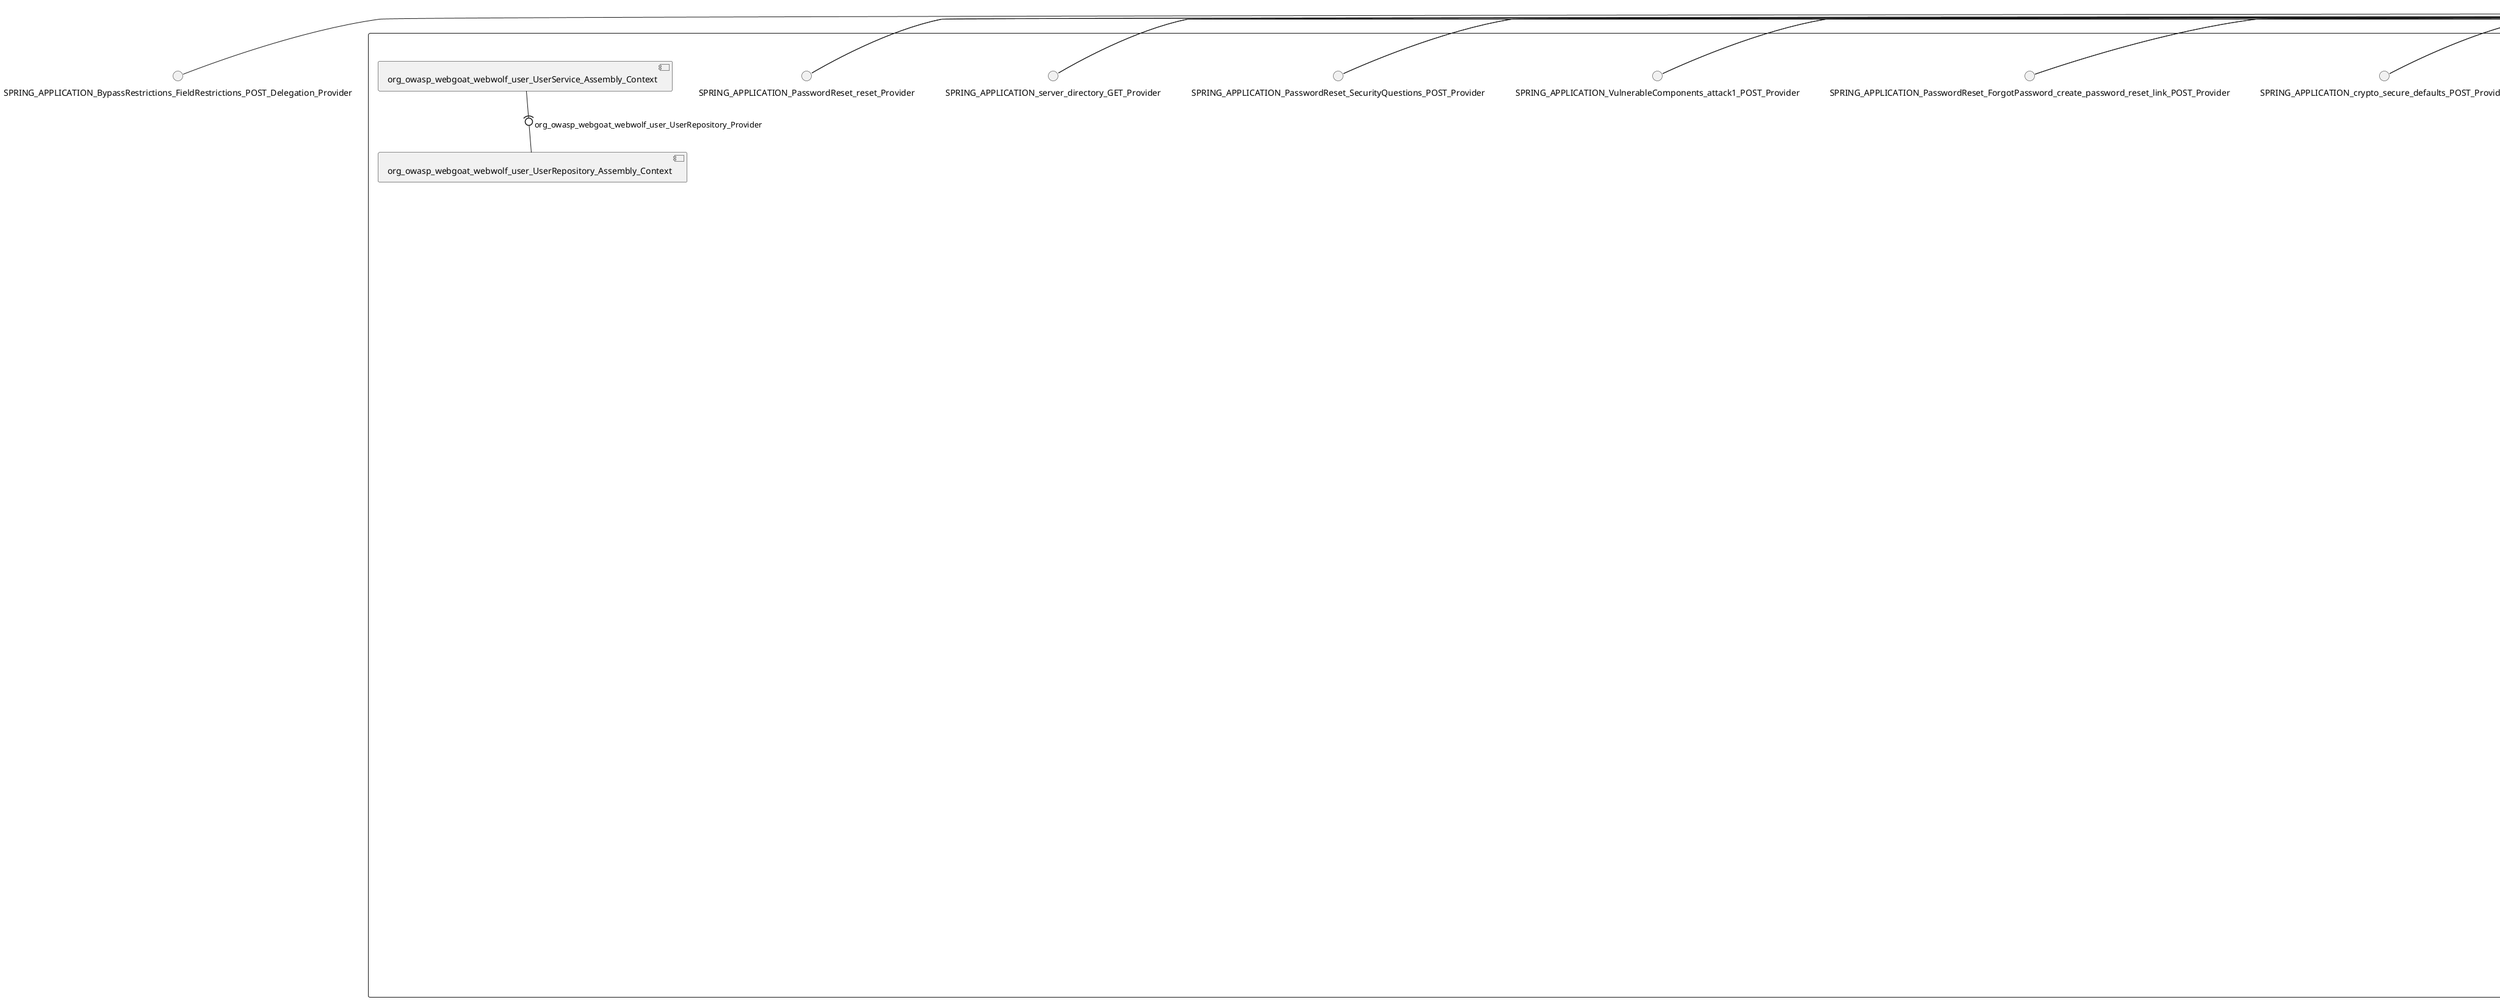 @startuml
skinparam fixCircleLabelOverlapping true
() SPRING_APPLICATION_BypassRestrictions_FieldRestrictions_POST_Delegation_Provider
() SPRING_APPLICATION_BypassRestrictions_frontendValidation_POST_Delegation_Provider
() SPRING_APPLICATION_ChromeDevTools_dummy_POST_Delegation_Provider
() SPRING_APPLICATION_CrossSiteScriptingStored_stored_xss_follow_up_POST_Delegation_Provider
() SPRING_APPLICATION_CrossSiteScripting_attack1_POST_Delegation_Provider
() SPRING_APPLICATION_CrossSiteScripting_attack3_POST_Delegation_Provider
() SPRING_APPLICATION_CrossSiteScripting_attack4_POST_Delegation_Provider
() SPRING_APPLICATION_CrossSiteScripting_attack5a_GET_Delegation_Provider
() SPRING_APPLICATION_CrossSiteScripting_attack6a_POST_Delegation_Provider
() SPRING_APPLICATION_CrossSiteScripting_dom_follow_up_POST_Delegation_Provider
() SPRING_APPLICATION_CrossSiteScripting_phone_home_xss_POST_Delegation_Provider
() SPRING_APPLICATION_CrossSiteScripting_quiz_Delegation_Provider
() SPRING_APPLICATION_Delegation_Provider
() SPRING_APPLICATION_GET_Delegation_Provider
() SPRING_APPLICATION_HtmlTampering_task_POST_Delegation_Provider
() SPRING_APPLICATION_HttpBasics_attack1_POST_Delegation_Provider
() SPRING_APPLICATION_HttpBasics_attack2_POST_Delegation_Provider
() SPRING_APPLICATION_IDOR_diff_attributes_POST_Delegation_Provider
() SPRING_APPLICATION_IDOR_login_POST_Delegation_Provider
() SPRING_APPLICATION_IDOR_profile_alt_path_POST_Delegation_Provider
() SPRING_APPLICATION_InsecureDeserialization_task_POST_Delegation_Provider
() SPRING_APPLICATION_InsecureLogin_Delegation_Provider
() SPRING_APPLICATION_JWT_decode_POST_Delegation_Provider
() SPRING_APPLICATION_JWT_jku_Delegation_Provider
() SPRING_APPLICATION_JWT_kid_Delegation_Provider
() SPRING_APPLICATION_JWT_quiz_Delegation_Provider
() SPRING_APPLICATION_JWT_refresh_Delegation_Provider
() SPRING_APPLICATION_JWT_votings_Delegation_Provider
() SPRING_APPLICATION_LogSpoofing_log_bleeding_POST_Delegation_Provider
() SPRING_APPLICATION_LogSpoofing_log_spoofing_POST_Delegation_Provider
() SPRING_APPLICATION_POST_Delegation_Provider
() SPRING_APPLICATION_PUT_Delegation_Provider
() SPRING_APPLICATION_PasswordReset_ForgotPassword_create_password_reset_link_POST_Delegation_Provider
() SPRING_APPLICATION_PasswordReset_SecurityQuestions_POST_Delegation_Provider
() SPRING_APPLICATION_PasswordReset_reset_Delegation_Provider
() SPRING_APPLICATION_PathTraversal_profile_picture_GET_Delegation_Provider
() SPRING_APPLICATION_PathTraversal_profile_picture_fix_GET_Delegation_Provider
() SPRING_APPLICATION_PathTraversal_profile_upload_POST_Delegation_Provider
() SPRING_APPLICATION_PathTraversal_profile_upload_fix_POST_Delegation_Provider
() SPRING_APPLICATION_PathTraversal_profile_upload_remove_user_input_POST_Delegation_Provider
() SPRING_APPLICATION_PathTraversal_random_POST_Delegation_Provider
() SPRING_APPLICATION_PathTraversal_random_picture_GET_Delegation_Provider
() SPRING_APPLICATION_PathTraversal_zip_slip_Delegation_Provider
() SPRING_APPLICATION_SSRF_task1_POST_Delegation_Provider
() SPRING_APPLICATION_SSRF_task2_POST_Delegation_Provider
() SPRING_APPLICATION_SecurePasswords_assignment_POST_Delegation_Provider
() SPRING_APPLICATION_SqlInjectionAdvanced_attack6a_POST_Delegation_Provider
() SPRING_APPLICATION_SqlInjectionAdvanced_attack6b_POST_Delegation_Provider
() SPRING_APPLICATION_SqlInjectionAdvanced_challenge_Login_POST_Delegation_Provider
() SPRING_APPLICATION_SqlInjectionAdvanced_challenge_PUT_Delegation_Provider
() SPRING_APPLICATION_SqlInjectionAdvanced_quiz_Delegation_Provider
() SPRING_APPLICATION_SqlInjectionMitigations_attack10a_POST_Delegation_Provider
() SPRING_APPLICATION_SqlInjectionMitigations_attack10b_POST_Delegation_Provider
() SPRING_APPLICATION_SqlInjectionMitigations_attack12a_POST_Delegation_Provider
() SPRING_APPLICATION_SqlInjectionMitigations_servers_GET_Delegation_Provider
() SPRING_APPLICATION_SqlInjection_assignment5a_POST_Delegation_Provider
() SPRING_APPLICATION_SqlInjection_assignment5b_POST_Delegation_Provider
() SPRING_APPLICATION_SqlInjection_attack10_POST_Delegation_Provider
() SPRING_APPLICATION_SqlInjection_attack2_POST_Delegation_Provider
() SPRING_APPLICATION_SqlInjection_attack3_POST_Delegation_Provider
() SPRING_APPLICATION_SqlInjection_attack4_POST_Delegation_Provider
() SPRING_APPLICATION_SqlInjection_attack5_POST_Delegation_Provider
() SPRING_APPLICATION_SqlInjection_attack8_POST_Delegation_Provider
() SPRING_APPLICATION_SqlInjection_attack9_POST_Delegation_Provider
() SPRING_APPLICATION_SqlOnlyInputValidationOnKeywords_attack_POST_Delegation_Provider
() SPRING_APPLICATION_SqlOnlyInputValidation_attack_POST_Delegation_Provider
() SPRING_APPLICATION_VulnerableComponents_attack1_POST_Delegation_Provider
() SPRING_APPLICATION_WebWolf_GET_Delegation_Provider
() SPRING_APPLICATION_WebWolf_landing_POST_Delegation_Provider
() SPRING_APPLICATION_WebWolf_mail_POST_Delegation_Provider
() SPRING_APPLICATION_challenge_1_POST_Delegation_Provider
() SPRING_APPLICATION_challenge_5_POST_Delegation_Provider
() SPRING_APPLICATION_challenge_7_POST_Delegation_Provider
() SPRING_APPLICATION_challenge_8_Delegation_Provider
() SPRING_APPLICATION_challenge_logo_Delegation_Provider
() SPRING_APPLICATION_cia_quiz_Delegation_Provider
() SPRING_APPLICATION_clientSideFiltering_attack1_POST_Delegation_Provider
() SPRING_APPLICATION_clientSideFiltering_challenge_store_coupons_GET_Delegation_Provider
() SPRING_APPLICATION_clientSideFiltering_getItForFree_POST_Delegation_Provider
() SPRING_APPLICATION_clientSideFiltering_salaries_GET_Delegation_Provider
() SPRING_APPLICATION_crypto_encoding_xor_POST_Delegation_Provider
() SPRING_APPLICATION_crypto_secure_defaults_POST_Delegation_Provider
() SPRING_APPLICATION_jwt_GET_Delegation_Provider
() SPRING_APPLICATION_landing_Delegation_Provider
() SPRING_APPLICATION_lesson_template_Delegation_Provider
() SPRING_APPLICATION_login_oauth_mvc_GET_Delegation_Provider
() SPRING_APPLICATION_mail_Delegation_Provider
() SPRING_APPLICATION_register_mvc_POST_Delegation_Provider
() SPRING_APPLICATION_registration_GET_Delegation_Provider
() SPRING_APPLICATION_requests_GET_Delegation_Provider
() SPRING_APPLICATION_scoreboard_data_GET_Delegation_Provider
() SPRING_APPLICATION_server_directory_GET_Delegation_Provider
() SPRING_APPLICATION_service_lessonoverview_mvc_Delegation_Provider
() SPRING_APPLICATION_xxe_comments_GET_Delegation_Provider
() UserDetailsService_Delegation_Provider
() java_io_Serializable_Delegation_Provider
() org_owasp_webgoat_lessons_hijacksession_cas_AuthenticationProvider_Delegation_Provider
component null {
SPRING_APPLICATION_BypassRestrictions_FieldRestrictions_POST_Delegation_Provider - SPRING_APPLICATION_BypassRestrictions_FieldRestrictions_POST_Provider
SPRING_APPLICATION_BypassRestrictions_FieldRestrictions_POST_Provider - [BypassRestrictionsFieldRestrictions]
SPRING_APPLICATION_BypassRestrictions_frontendValidation_POST_Delegation_Provider - SPRING_APPLICATION_BypassRestrictions_frontendValidation_POST_Provider
SPRING_APPLICATION_BypassRestrictions_frontendValidation_POST_Provider - [BypassRestrictionsFrontendValidation]
SPRING_APPLICATION_ChromeDevTools_dummy_POST_Delegation_Provider - SPRING_APPLICATION_ChromeDevTools_dummy_POST_Provider
SPRING_APPLICATION_ChromeDevTools_dummy_POST_Provider - [NetworkDummy]
SPRING_APPLICATION_CrossSiteScriptingStored_stored_xss_follow_up_POST_Delegation_Provider - SPRING_APPLICATION_CrossSiteScriptingStored_stored_xss_follow_up_POST_Provider
SPRING_APPLICATION_CrossSiteScriptingStored_stored_xss_follow_up_POST_Provider - [StoredCrossSiteScriptingVerifier]
SPRING_APPLICATION_CrossSiteScripting_attack1_POST_Delegation_Provider - SPRING_APPLICATION_CrossSiteScripting_attack1_POST_Provider
SPRING_APPLICATION_CrossSiteScripting_attack1_POST_Provider - [CrossSiteScriptingLesson1]
SPRING_APPLICATION_CrossSiteScripting_attack3_POST_Delegation_Provider - SPRING_APPLICATION_CrossSiteScripting_attack3_POST_Provider
SPRING_APPLICATION_CrossSiteScripting_attack3_POST_Provider - [CrossSiteScriptingLesson3]
SPRING_APPLICATION_CrossSiteScripting_attack4_POST_Delegation_Provider - SPRING_APPLICATION_CrossSiteScripting_attack4_POST_Provider
SPRING_APPLICATION_CrossSiteScripting_attack4_POST_Provider - [CrossSiteScriptingLesson4]
SPRING_APPLICATION_CrossSiteScripting_attack5a_GET_Delegation_Provider - SPRING_APPLICATION_CrossSiteScripting_attack5a_GET_Provider
SPRING_APPLICATION_CrossSiteScripting_attack5a_GET_Provider - [CrossSiteScriptingLesson5a]
SPRING_APPLICATION_CrossSiteScripting_attack6a_POST_Delegation_Provider - SPRING_APPLICATION_CrossSiteScripting_attack6a_POST_Provider
SPRING_APPLICATION_CrossSiteScripting_attack6a_POST_Provider - [CrossSiteScriptingLesson5a]
SPRING_APPLICATION_CrossSiteScripting_dom_follow_up_POST_Delegation_Provider - SPRING_APPLICATION_CrossSiteScripting_dom_follow_up_POST_Provider
SPRING_APPLICATION_CrossSiteScripting_dom_follow_up_POST_Provider - [DOMCrossSiteScriptingVerifier]
SPRING_APPLICATION_CrossSiteScripting_phone_home_xss_POST_Delegation_Provider - SPRING_APPLICATION_CrossSiteScripting_phone_home_xss_POST_Provider
SPRING_APPLICATION_CrossSiteScripting_phone_home_xss_POST_Provider - [DOMCrossSiteScripting]
SPRING_APPLICATION_CrossSiteScripting_quiz_Delegation_Provider - SPRING_APPLICATION_CrossSiteScripting_quiz_Provider
SPRING_APPLICATION_CrossSiteScripting_quiz_Provider - [CrossSiteScriptingQuiz]
SPRING_APPLICATION_Delegation_Provider - SPRING_APPLICATION_Provider
SPRING_APPLICATION_Provider - [LabelDebugService]
SPRING_APPLICATION_Delegation_Provider - SPRING_APPLICATION_Provider
SPRING_APPLICATION_Provider - [JWTSecretKeyEndpoint]
SPRING_APPLICATION_Delegation_Provider - SPRING_APPLICATION_Provider
SPRING_APPLICATION_Provider - [UserService]
SPRING_APPLICATION_Delegation_Provider - SPRING_APPLICATION_Provider
SPRING_APPLICATION_Provider - [SessionService]
SPRING_APPLICATION_Delegation_Provider - SPRING_APPLICATION_Provider
SPRING_APPLICATION_Provider - [LabelDebugService]
SPRING_APPLICATION_Delegation_Provider - SPRING_APPLICATION_Provider
SPRING_APPLICATION_Provider - [UserService]
SPRING_APPLICATION_Delegation_Provider - SPRING_APPLICATION_Provider
SPRING_APPLICATION_Provider - [SigningAssignment]
SPRING_APPLICATION_Delegation_Provider - SPRING_APPLICATION_Provider
SPRING_APPLICATION_Provider - [HashingAssignment]
SPRING_APPLICATION_Delegation_Provider - SPRING_APPLICATION_Provider
SPRING_APPLICATION_Provider - [HammerHead]
SPRING_APPLICATION_Delegation_Provider - SPRING_APPLICATION_Provider
SPRING_APPLICATION_Provider - [LessonInfoService]
SPRING_APPLICATION_Delegation_Provider - SPRING_APPLICATION_Provider
SPRING_APPLICATION_Provider - [FileServer]
SPRING_APPLICATION_Delegation_Provider - SPRING_APPLICATION_Provider
SPRING_APPLICATION_Provider - [HttpBasicsInterceptRequest]
SPRING_APPLICATION_Delegation_Provider - SPRING_APPLICATION_Provider
SPRING_APPLICATION_Provider - [LessonTitleService]
SPRING_APPLICATION_Delegation_Provider - SPRING_APPLICATION_Provider
SPRING_APPLICATION_Provider - [SessionService]
SPRING_APPLICATION_Delegation_Provider - SPRING_APPLICATION_Provider
SPRING_APPLICATION_Provider - [HttpBasicsInterceptRequest]
SPRING_APPLICATION_Delegation_Provider - SPRING_APPLICATION_Provider
SPRING_APPLICATION_Provider - [SigningAssignment]
SPRING_APPLICATION_Delegation_Provider - SPRING_APPLICATION_Provider
SPRING_APPLICATION_Provider - [LessonInfoService]
SPRING_APPLICATION_Delegation_Provider - SPRING_APPLICATION_Provider
SPRING_APPLICATION_Provider - [UserService]
SPRING_APPLICATION_Delegation_Provider - SPRING_APPLICATION_Provider
SPRING_APPLICATION_Provider - [StartLesson]
SPRING_APPLICATION_Delegation_Provider - SPRING_APPLICATION_Provider
SPRING_APPLICATION_Provider - [FileServer]
SPRING_APPLICATION_Delegation_Provider - SPRING_APPLICATION_Provider
SPRING_APPLICATION_Provider - [HashingAssignment]
SPRING_APPLICATION_Delegation_Provider - SPRING_APPLICATION_Provider
SPRING_APPLICATION_Provider - [HammerHead]
SPRING_APPLICATION_Delegation_Provider - SPRING_APPLICATION_Provider
SPRING_APPLICATION_Provider - [JWTSecretKeyEndpoint]
SPRING_APPLICATION_Delegation_Provider - SPRING_APPLICATION_Provider
SPRING_APPLICATION_Provider - [LessonTitleService]
SPRING_APPLICATION_GET_Delegation_Provider - SPRING_APPLICATION_GET_Provider
SPRING_APPLICATION_GET_Provider - [LabelService]
SPRING_APPLICATION_GET_Delegation_Provider - SPRING_APPLICATION_GET_Provider
SPRING_APPLICATION_GET_Provider - [Welcome]
SPRING_APPLICATION_GET_Delegation_Provider - SPRING_APPLICATION_GET_Provider
SPRING_APPLICATION_GET_Provider - [MissingFunctionACUsers]
SPRING_APPLICATION_GET_Delegation_Provider - SPRING_APPLICATION_GET_Provider
SPRING_APPLICATION_GET_Provider - [LabelService]
SPRING_APPLICATION_GET_Delegation_Provider - SPRING_APPLICATION_GET_Provider
SPRING_APPLICATION_GET_Provider - [EncodingAssignment]
SPRING_APPLICATION_GET_Delegation_Provider - SPRING_APPLICATION_GET_Provider
SPRING_APPLICATION_GET_Provider - [EncodingAssignment]
SPRING_APPLICATION_GET_Delegation_Provider - SPRING_APPLICATION_GET_Provider
SPRING_APPLICATION_GET_Provider - [UserService]
SPRING_APPLICATION_GET_Delegation_Provider - SPRING_APPLICATION_GET_Provider
SPRING_APPLICATION_GET_Provider - [CrossSiteScriptingLesson5a]
SPRING_APPLICATION_GET_Delegation_Provider - SPRING_APPLICATION_GET_Provider
SPRING_APPLICATION_GET_Provider - [UserService]
SPRING_APPLICATION_GET_Delegation_Provider - SPRING_APPLICATION_GET_Provider
SPRING_APPLICATION_GET_Provider - [SpoofCookieAssignment]
SPRING_APPLICATION_GET_Delegation_Provider - SPRING_APPLICATION_GET_Provider
SPRING_APPLICATION_GET_Provider - [HintService]
SPRING_APPLICATION_GET_Delegation_Provider - SPRING_APPLICATION_GET_Provider
SPRING_APPLICATION_GET_Provider - [Welcome]
SPRING_APPLICATION_GET_Delegation_Provider - SPRING_APPLICATION_GET_Provider
SPRING_APPLICATION_GET_Provider - [MissingFunctionACUsers]
SPRING_APPLICATION_GET_Delegation_Provider - SPRING_APPLICATION_GET_Provider
SPRING_APPLICATION_GET_Provider - [CrossSiteScriptingLesson5a]
SPRING_APPLICATION_GET_Delegation_Provider - SPRING_APPLICATION_GET_Provider
SPRING_APPLICATION_GET_Provider - [CrossSiteScriptingLesson5a]
SPRING_APPLICATION_GET_Delegation_Provider - SPRING_APPLICATION_GET_Provider
SPRING_APPLICATION_GET_Provider - [CrossSiteScriptingLesson5a]
SPRING_APPLICATION_GET_Delegation_Provider - SPRING_APPLICATION_GET_Provider
SPRING_APPLICATION_GET_Provider - [SpoofCookieAssignment]
SPRING_APPLICATION_GET_Delegation_Provider - SPRING_APPLICATION_GET_Provider
SPRING_APPLICATION_GET_Provider - [CrossSiteScriptingLesson5a]
SPRING_APPLICATION_HtmlTampering_task_POST_Delegation_Provider - SPRING_APPLICATION_HtmlTampering_task_POST_Provider
SPRING_APPLICATION_HtmlTampering_task_POST_Provider - [HtmlTamperingTask]
SPRING_APPLICATION_HttpBasics_attack1_POST_Delegation_Provider - SPRING_APPLICATION_HttpBasics_attack1_POST_Provider
SPRING_APPLICATION_HttpBasics_attack1_POST_Provider - [HttpBasicsLesson]
SPRING_APPLICATION_HttpBasics_attack2_POST_Delegation_Provider - SPRING_APPLICATION_HttpBasics_attack2_POST_Provider
SPRING_APPLICATION_HttpBasics_attack2_POST_Provider - [HttpBasicsQuiz]
SPRING_APPLICATION_IDOR_diff_attributes_POST_Delegation_Provider - SPRING_APPLICATION_IDOR_diff_attributes_POST_Provider
SPRING_APPLICATION_IDOR_diff_attributes_POST_Provider - [IDORDiffAttributes]
SPRING_APPLICATION_IDOR_login_POST_Delegation_Provider - SPRING_APPLICATION_IDOR_login_POST_Provider
SPRING_APPLICATION_IDOR_login_POST_Provider - [IDORLogin]
SPRING_APPLICATION_IDOR_profile_alt_path_POST_Delegation_Provider - SPRING_APPLICATION_IDOR_profile_alt_path_POST_Provider
SPRING_APPLICATION_IDOR_profile_alt_path_POST_Provider - [CrossSiteScriptingLesson5a]
SPRING_APPLICATION_InsecureDeserialization_task_POST_Delegation_Provider - SPRING_APPLICATION_InsecureDeserialization_task_POST_Provider
SPRING_APPLICATION_InsecureDeserialization_task_POST_Provider - [InsecureDeserializationTask]
SPRING_APPLICATION_InsecureLogin_Delegation_Provider - SPRING_APPLICATION_InsecureLogin_Provider
SPRING_APPLICATION_InsecureLogin_Provider - [InsecureLoginTask]
SPRING_APPLICATION_JWT_decode_POST_Delegation_Provider - SPRING_APPLICATION_JWT_decode_POST_Provider
SPRING_APPLICATION_JWT_decode_POST_Provider - [JWTDecodeEndpoint]
SPRING_APPLICATION_JWT_jku_Delegation_Provider - SPRING_APPLICATION_JWT_jku_Provider
SPRING_APPLICATION_JWT_jku_Provider - [JWTHeaderJKUEndpoint]
SPRING_APPLICATION_JWT_kid_Delegation_Provider - SPRING_APPLICATION_JWT_kid_Provider
SPRING_APPLICATION_JWT_kid_Provider - [JWTHeaderKIDEndpoint]
SPRING_APPLICATION_JWT_quiz_Delegation_Provider - SPRING_APPLICATION_JWT_quiz_Provider
SPRING_APPLICATION_JWT_quiz_Provider - [JWTQuiz]
SPRING_APPLICATION_JWT_refresh_Delegation_Provider - SPRING_APPLICATION_JWT_refresh_Provider
SPRING_APPLICATION_JWT_refresh_Provider - [JWTRefreshEndpoint]
SPRING_APPLICATION_JWT_votings_Delegation_Provider - SPRING_APPLICATION_JWT_votings_Provider
SPRING_APPLICATION_JWT_votings_Provider - [JWTVotesEndpoint]
SPRING_APPLICATION_LogSpoofing_log_bleeding_POST_Delegation_Provider - SPRING_APPLICATION_LogSpoofing_log_bleeding_POST_Provider
SPRING_APPLICATION_LogSpoofing_log_bleeding_POST_Provider - [LogBleedingTask]
SPRING_APPLICATION_LogSpoofing_log_spoofing_POST_Delegation_Provider - SPRING_APPLICATION_LogSpoofing_log_spoofing_POST_Provider
SPRING_APPLICATION_LogSpoofing_log_spoofing_POST_Provider - [LogSpoofingTask]
SPRING_APPLICATION_POST_Delegation_Provider - SPRING_APPLICATION_POST_Provider
SPRING_APPLICATION_POST_Provider - [NetworkLesson]
SPRING_APPLICATION_POST_Delegation_Provider - SPRING_APPLICATION_POST_Provider
SPRING_APPLICATION_POST_Provider - [MissingFunctionACHiddenMenus]
SPRING_APPLICATION_POST_Delegation_Provider - SPRING_APPLICATION_POST_Provider
SPRING_APPLICATION_POST_Provider - [UserService]
SPRING_APPLICATION_POST_Delegation_Provider - SPRING_APPLICATION_POST_Provider
SPRING_APPLICATION_POST_Provider - [MissingFunctionACYourHash]
SPRING_APPLICATION_POST_Delegation_Provider - SPRING_APPLICATION_POST_Provider
SPRING_APPLICATION_POST_Provider - [MissingFunctionACYourHash]
SPRING_APPLICATION_POST_Delegation_Provider - SPRING_APPLICATION_POST_Provider
SPRING_APPLICATION_POST_Provider - [CrossSiteScriptingLesson5a]
SPRING_APPLICATION_POST_Delegation_Provider - SPRING_APPLICATION_POST_Provider
SPRING_APPLICATION_POST_Provider - [SimpleMailAssignment]
SPRING_APPLICATION_POST_Delegation_Provider - SPRING_APPLICATION_POST_Provider
SPRING_APPLICATION_POST_Provider - [FlagController]
SPRING_APPLICATION_POST_Delegation_Provider - SPRING_APPLICATION_POST_Provider
SPRING_APPLICATION_POST_Provider - [BlindSendFileAssignment]
SPRING_APPLICATION_POST_Delegation_Provider - SPRING_APPLICATION_POST_Provider
SPRING_APPLICATION_POST_Provider - [MissingFunctionACYourHashAdmin]
SPRING_APPLICATION_POST_Delegation_Provider - SPRING_APPLICATION_POST_Provider
SPRING_APPLICATION_POST_Provider - [CrossSiteScriptingLesson5a]
SPRING_APPLICATION_POST_Delegation_Provider - SPRING_APPLICATION_POST_Provider
SPRING_APPLICATION_POST_Provider - [UserService]
SPRING_APPLICATION_POST_Delegation_Provider - SPRING_APPLICATION_POST_Provider
SPRING_APPLICATION_POST_Provider - [CrossSiteScriptingLesson5a]
SPRING_APPLICATION_POST_Delegation_Provider - SPRING_APPLICATION_POST_Provider
SPRING_APPLICATION_POST_Provider - [MissingFunctionACUsers]
SPRING_APPLICATION_POST_Delegation_Provider - SPRING_APPLICATION_POST_Provider
SPRING_APPLICATION_POST_Provider - [MissingFunctionACUsers]
SPRING_APPLICATION_POST_Delegation_Provider - SPRING_APPLICATION_POST_Provider
SPRING_APPLICATION_POST_Provider - [CrossSiteScriptingLesson5a]
SPRING_APPLICATION_POST_Delegation_Provider - SPRING_APPLICATION_POST_Provider
SPRING_APPLICATION_POST_Provider - [BlindSendFileAssignment]
SPRING_APPLICATION_POST_Delegation_Provider - SPRING_APPLICATION_POST_Provider
SPRING_APPLICATION_POST_Provider - [SimpleMailAssignment]
SPRING_APPLICATION_POST_Delegation_Provider - SPRING_APPLICATION_POST_Provider
SPRING_APPLICATION_POST_Provider - [HijackSessionAssignment]
SPRING_APPLICATION_POST_Delegation_Provider - SPRING_APPLICATION_POST_Provider
SPRING_APPLICATION_POST_Provider - [CrossSiteScriptingLesson5a]
SPRING_APPLICATION_POST_Delegation_Provider - SPRING_APPLICATION_POST_Provider
SPRING_APPLICATION_POST_Provider - [SpoofCookieAssignment]
SPRING_APPLICATION_POST_Delegation_Provider - SPRING_APPLICATION_POST_Provider
SPRING_APPLICATION_POST_Provider - [SpoofCookieAssignment]
SPRING_APPLICATION_POST_Delegation_Provider - SPRING_APPLICATION_POST_Provider
SPRING_APPLICATION_POST_Provider - [FlagController]
SPRING_APPLICATION_POST_Delegation_Provider - SPRING_APPLICATION_POST_Provider
SPRING_APPLICATION_POST_Provider - [QuestionsAssignment]
SPRING_APPLICATION_POST_Delegation_Provider - SPRING_APPLICATION_POST_Provider
SPRING_APPLICATION_POST_Provider - [CrossSiteScriptingLesson5a]
SPRING_APPLICATION_POST_Delegation_Provider - SPRING_APPLICATION_POST_Provider
SPRING_APPLICATION_POST_Provider - [HijackSessionAssignment]
SPRING_APPLICATION_POST_Delegation_Provider - SPRING_APPLICATION_POST_Provider
SPRING_APPLICATION_POST_Provider - [CrossSiteScriptingLesson5a]
SPRING_APPLICATION_POST_Delegation_Provider - SPRING_APPLICATION_POST_Provider
SPRING_APPLICATION_POST_Provider - [NetworkLesson]
SPRING_APPLICATION_POST_Delegation_Provider - SPRING_APPLICATION_POST_Provider
SPRING_APPLICATION_POST_Provider - [MissingFunctionACYourHashAdmin]
SPRING_APPLICATION_POST_Delegation_Provider - SPRING_APPLICATION_POST_Provider
SPRING_APPLICATION_POST_Provider - [MissingFunctionACHiddenMenus]
SPRING_APPLICATION_PUT_Delegation_Provider - SPRING_APPLICATION_PUT_Provider
SPRING_APPLICATION_PUT_Provider - [CrossSiteScriptingLesson5a]
SPRING_APPLICATION_PasswordReset_ForgotPassword_create_password_reset_link_POST_Delegation_Provider - SPRING_APPLICATION_PasswordReset_ForgotPassword_create_password_reset_link_POST_Provider
SPRING_APPLICATION_PasswordReset_ForgotPassword_create_password_reset_link_POST_Provider - [ResetLinkAssignmentForgotPassword]
SPRING_APPLICATION_PasswordReset_SecurityQuestions_POST_Delegation_Provider - SPRING_APPLICATION_PasswordReset_SecurityQuestions_POST_Provider
SPRING_APPLICATION_PasswordReset_SecurityQuestions_POST_Provider - [SecurityQuestionAssignment]
SPRING_APPLICATION_PasswordReset_reset_Delegation_Provider - SPRING_APPLICATION_PasswordReset_reset_Provider
SPRING_APPLICATION_PasswordReset_reset_Provider - [ResetLinkAssignment]
SPRING_APPLICATION_PathTraversal_profile_picture_GET_Delegation_Provider - SPRING_APPLICATION_PathTraversal_profile_picture_GET_Provider
SPRING_APPLICATION_PathTraversal_profile_picture_GET_Provider - [ProfileUpload]
SPRING_APPLICATION_PathTraversal_profile_picture_fix_GET_Delegation_Provider - SPRING_APPLICATION_PathTraversal_profile_picture_fix_GET_Provider
SPRING_APPLICATION_PathTraversal_profile_picture_fix_GET_Provider - [ProfileUploadFix]
SPRING_APPLICATION_PathTraversal_profile_upload_POST_Delegation_Provider - SPRING_APPLICATION_PathTraversal_profile_upload_POST_Provider
SPRING_APPLICATION_PathTraversal_profile_upload_POST_Provider - [ProfileUpload]
SPRING_APPLICATION_PathTraversal_profile_upload_fix_POST_Delegation_Provider - SPRING_APPLICATION_PathTraversal_profile_upload_fix_POST_Provider
SPRING_APPLICATION_PathTraversal_profile_upload_fix_POST_Provider - [ProfileUploadFix]
SPRING_APPLICATION_PathTraversal_profile_upload_remove_user_input_POST_Delegation_Provider - SPRING_APPLICATION_PathTraversal_profile_upload_remove_user_input_POST_Provider
SPRING_APPLICATION_PathTraversal_profile_upload_remove_user_input_POST_Provider - [ProfileUploadRemoveUserInput]
SPRING_APPLICATION_PathTraversal_random_POST_Delegation_Provider - SPRING_APPLICATION_PathTraversal_random_POST_Provider
SPRING_APPLICATION_PathTraversal_random_POST_Provider - [ProfileUploadRetrieval]
SPRING_APPLICATION_PathTraversal_random_picture_GET_Delegation_Provider - SPRING_APPLICATION_PathTraversal_random_picture_GET_Provider
SPRING_APPLICATION_PathTraversal_random_picture_GET_Provider - [ProfileUploadRetrieval]
SPRING_APPLICATION_PathTraversal_zip_slip_Delegation_Provider - SPRING_APPLICATION_PathTraversal_zip_slip_Provider
SPRING_APPLICATION_PathTraversal_zip_slip_Provider - [ProfileZipSlip]
SPRING_APPLICATION_SSRF_task1_POST_Delegation_Provider - SPRING_APPLICATION_SSRF_task1_POST_Provider
SPRING_APPLICATION_SSRF_task1_POST_Provider - [SSRFTask1]
SPRING_APPLICATION_SSRF_task2_POST_Delegation_Provider - SPRING_APPLICATION_SSRF_task2_POST_Provider
SPRING_APPLICATION_SSRF_task2_POST_Provider - [SSRFTask2]
SPRING_APPLICATION_SecurePasswords_assignment_POST_Delegation_Provider - SPRING_APPLICATION_SecurePasswords_assignment_POST_Provider
SPRING_APPLICATION_SecurePasswords_assignment_POST_Provider - [SecurePasswordsAssignment]
SPRING_APPLICATION_SqlInjectionAdvanced_attack6a_POST_Delegation_Provider - SPRING_APPLICATION_SqlInjectionAdvanced_attack6a_POST_Provider
SPRING_APPLICATION_SqlInjectionAdvanced_attack6a_POST_Provider - [SqlInjectionLesson6a]
SPRING_APPLICATION_SqlInjectionAdvanced_attack6b_POST_Delegation_Provider - SPRING_APPLICATION_SqlInjectionAdvanced_attack6b_POST_Provider
SPRING_APPLICATION_SqlInjectionAdvanced_attack6b_POST_Provider - [SqlInjectionLesson6b]
SPRING_APPLICATION_SqlInjectionAdvanced_challenge_Login_POST_Delegation_Provider - SPRING_APPLICATION_SqlInjectionAdvanced_challenge_Login_POST_Provider
SPRING_APPLICATION_SqlInjectionAdvanced_challenge_Login_POST_Provider - [SqlInjectionChallengeLogin]
SPRING_APPLICATION_SqlInjectionAdvanced_challenge_PUT_Delegation_Provider - SPRING_APPLICATION_SqlInjectionAdvanced_challenge_PUT_Provider
SPRING_APPLICATION_SqlInjectionAdvanced_challenge_PUT_Provider - [SqlInjectionChallenge]
SPRING_APPLICATION_SqlInjectionAdvanced_quiz_Delegation_Provider - SPRING_APPLICATION_SqlInjectionAdvanced_quiz_Provider
SPRING_APPLICATION_SqlInjectionAdvanced_quiz_Provider - [SqlInjectionQuiz]
SPRING_APPLICATION_SqlInjectionMitigations_attack10a_POST_Delegation_Provider - SPRING_APPLICATION_SqlInjectionMitigations_attack10a_POST_Provider
SPRING_APPLICATION_SqlInjectionMitigations_attack10a_POST_Provider - [SqlInjectionLesson10a]
SPRING_APPLICATION_SqlInjectionMitigations_attack10b_POST_Delegation_Provider - SPRING_APPLICATION_SqlInjectionMitigations_attack10b_POST_Provider
SPRING_APPLICATION_SqlInjectionMitigations_attack10b_POST_Provider - [SqlInjectionLesson10b]
SPRING_APPLICATION_SqlInjectionMitigations_attack12a_POST_Delegation_Provider - SPRING_APPLICATION_SqlInjectionMitigations_attack12a_POST_Provider
SPRING_APPLICATION_SqlInjectionMitigations_attack12a_POST_Provider - [SqlInjectionLesson13]
SPRING_APPLICATION_SqlInjectionMitigations_servers_GET_Delegation_Provider - SPRING_APPLICATION_SqlInjectionMitigations_servers_GET_Provider
SPRING_APPLICATION_SqlInjectionMitigations_servers_GET_Provider - [Servers]
SPRING_APPLICATION_SqlInjection_assignment5a_POST_Delegation_Provider - SPRING_APPLICATION_SqlInjection_assignment5a_POST_Provider
SPRING_APPLICATION_SqlInjection_assignment5a_POST_Provider - [SqlInjectionLesson5a]
SPRING_APPLICATION_SqlInjection_assignment5b_POST_Delegation_Provider - SPRING_APPLICATION_SqlInjection_assignment5b_POST_Provider
SPRING_APPLICATION_SqlInjection_assignment5b_POST_Provider - [SqlInjectionLesson5b]
SPRING_APPLICATION_SqlInjection_attack10_POST_Delegation_Provider - SPRING_APPLICATION_SqlInjection_attack10_POST_Provider
SPRING_APPLICATION_SqlInjection_attack10_POST_Provider - [SqlInjectionLesson10]
SPRING_APPLICATION_SqlInjection_attack2_POST_Delegation_Provider - SPRING_APPLICATION_SqlInjection_attack2_POST_Provider
SPRING_APPLICATION_SqlInjection_attack2_POST_Provider - [SqlInjectionLesson2]
SPRING_APPLICATION_SqlInjection_attack3_POST_Delegation_Provider - SPRING_APPLICATION_SqlInjection_attack3_POST_Provider
SPRING_APPLICATION_SqlInjection_attack3_POST_Provider - [SqlInjectionLesson3]
SPRING_APPLICATION_SqlInjection_attack4_POST_Delegation_Provider - SPRING_APPLICATION_SqlInjection_attack4_POST_Provider
SPRING_APPLICATION_SqlInjection_attack4_POST_Provider - [SqlInjectionLesson4]
SPRING_APPLICATION_SqlInjection_attack5_POST_Delegation_Provider - SPRING_APPLICATION_SqlInjection_attack5_POST_Provider
SPRING_APPLICATION_SqlInjection_attack5_POST_Provider - [SqlInjectionLesson5]
SPRING_APPLICATION_SqlInjection_attack8_POST_Delegation_Provider - SPRING_APPLICATION_SqlInjection_attack8_POST_Provider
SPRING_APPLICATION_SqlInjection_attack8_POST_Provider - [SqlInjectionLesson8]
SPRING_APPLICATION_SqlInjection_attack9_POST_Delegation_Provider - SPRING_APPLICATION_SqlInjection_attack9_POST_Provider
SPRING_APPLICATION_SqlInjection_attack9_POST_Provider - [SqlInjectionLesson9]
SPRING_APPLICATION_SqlOnlyInputValidationOnKeywords_attack_POST_Delegation_Provider - SPRING_APPLICATION_SqlOnlyInputValidationOnKeywords_attack_POST_Provider
SPRING_APPLICATION_SqlOnlyInputValidationOnKeywords_attack_POST_Provider - [SqlOnlyInputValidationOnKeywords]
SPRING_APPLICATION_SqlOnlyInputValidation_attack_POST_Delegation_Provider - SPRING_APPLICATION_SqlOnlyInputValidation_attack_POST_Provider
SPRING_APPLICATION_SqlOnlyInputValidation_attack_POST_Provider - [SqlOnlyInputValidation]
SPRING_APPLICATION_VulnerableComponents_attack1_POST_Delegation_Provider - SPRING_APPLICATION_VulnerableComponents_attack1_POST_Provider
SPRING_APPLICATION_VulnerableComponents_attack1_POST_Provider - [VulnerableComponentsLesson]
SPRING_APPLICATION_WebWolf_GET_Delegation_Provider - SPRING_APPLICATION_WebWolf_GET_Provider
SPRING_APPLICATION_WebWolf_GET_Provider - [WebWolfRedirect]
SPRING_APPLICATION_WebWolf_landing_POST_Delegation_Provider - SPRING_APPLICATION_WebWolf_landing_POST_Provider
SPRING_APPLICATION_WebWolf_landing_POST_Provider - [LandingAssignment]
SPRING_APPLICATION_WebWolf_mail_POST_Delegation_Provider - SPRING_APPLICATION_WebWolf_mail_POST_Provider
SPRING_APPLICATION_WebWolf_mail_POST_Provider - [MailAssignment]
SPRING_APPLICATION_challenge_1_POST_Delegation_Provider - SPRING_APPLICATION_challenge_1_POST_Provider
SPRING_APPLICATION_challenge_1_POST_Provider - [Assignment1]
SPRING_APPLICATION_challenge_5_POST_Delegation_Provider - SPRING_APPLICATION_challenge_5_POST_Provider
SPRING_APPLICATION_challenge_5_POST_Provider - [Assignment5]
SPRING_APPLICATION_challenge_7_POST_Delegation_Provider - SPRING_APPLICATION_challenge_7_POST_Provider
SPRING_APPLICATION_challenge_7_POST_Provider - [Assignment7]
SPRING_APPLICATION_challenge_8_Delegation_Provider - SPRING_APPLICATION_challenge_8_Provider
SPRING_APPLICATION_challenge_8_Provider - [Assignment8]
SPRING_APPLICATION_challenge_logo_Delegation_Provider - SPRING_APPLICATION_challenge_logo_Provider
SPRING_APPLICATION_challenge_logo_Provider - [ImageServlet]
SPRING_APPLICATION_cia_quiz_Delegation_Provider - SPRING_APPLICATION_cia_quiz_Provider
SPRING_APPLICATION_cia_quiz_Provider - [CIAQuiz]
SPRING_APPLICATION_clientSideFiltering_attack1_POST_Delegation_Provider - SPRING_APPLICATION_clientSideFiltering_attack1_POST_Provider
SPRING_APPLICATION_clientSideFiltering_attack1_POST_Provider - [ClientSideFilteringAssignment]
SPRING_APPLICATION_clientSideFiltering_challenge_store_coupons_GET_Delegation_Provider - SPRING_APPLICATION_clientSideFiltering_challenge_store_coupons_GET_Provider
SPRING_APPLICATION_clientSideFiltering_challenge_store_coupons_GET_Provider - [ShopEndpoint]
SPRING_APPLICATION_clientSideFiltering_getItForFree_POST_Delegation_Provider - SPRING_APPLICATION_clientSideFiltering_getItForFree_POST_Provider
SPRING_APPLICATION_clientSideFiltering_getItForFree_POST_Provider - [ClientSideFilteringFreeAssignment]
SPRING_APPLICATION_clientSideFiltering_salaries_GET_Delegation_Provider - SPRING_APPLICATION_clientSideFiltering_salaries_GET_Provider
SPRING_APPLICATION_clientSideFiltering_salaries_GET_Provider - [Salaries]
SPRING_APPLICATION_crypto_encoding_xor_POST_Delegation_Provider - SPRING_APPLICATION_crypto_encoding_xor_POST_Provider
SPRING_APPLICATION_crypto_encoding_xor_POST_Provider - [XOREncodingAssignment]
SPRING_APPLICATION_crypto_secure_defaults_POST_Delegation_Provider - SPRING_APPLICATION_crypto_secure_defaults_POST_Provider
SPRING_APPLICATION_crypto_secure_defaults_POST_Provider - [SecureDefaultsAssignment]
SPRING_APPLICATION_jwt_GET_Delegation_Provider - SPRING_APPLICATION_jwt_GET_Provider
SPRING_APPLICATION_jwt_GET_Provider - [JWTController]
SPRING_APPLICATION_landing_Delegation_Provider - SPRING_APPLICATION_landing_Provider
SPRING_APPLICATION_landing_Provider - [LandingPage]
SPRING_APPLICATION_lesson_template_Delegation_Provider - SPRING_APPLICATION_lesson_template_Provider
SPRING_APPLICATION_lesson_template_Provider - [CrossSiteScriptingLesson5a]
SPRING_APPLICATION_login_oauth_mvc_GET_Delegation_Provider - SPRING_APPLICATION_login_oauth_mvc_GET_Provider
SPRING_APPLICATION_login_oauth_mvc_GET_Provider - [RegistrationController]
SPRING_APPLICATION_mail_Delegation_Provider - SPRING_APPLICATION_mail_Provider
SPRING_APPLICATION_mail_Provider - [MailboxController]
SPRING_APPLICATION_register_mvc_POST_Delegation_Provider - SPRING_APPLICATION_register_mvc_POST_Provider
SPRING_APPLICATION_register_mvc_POST_Provider - [RegistrationController]
SPRING_APPLICATION_registration_GET_Delegation_Provider - SPRING_APPLICATION_registration_GET_Provider
SPRING_APPLICATION_registration_GET_Provider - [RegistrationController]
SPRING_APPLICATION_requests_GET_Delegation_Provider - SPRING_APPLICATION_requests_GET_Provider
SPRING_APPLICATION_requests_GET_Provider - [Requests]
SPRING_APPLICATION_scoreboard_data_GET_Delegation_Provider - SPRING_APPLICATION_scoreboard_data_GET_Provider
SPRING_APPLICATION_scoreboard_data_GET_Provider - [UserService]
SPRING_APPLICATION_server_directory_GET_Delegation_Provider - SPRING_APPLICATION_server_directory_GET_Provider
SPRING_APPLICATION_server_directory_GET_Provider - [EnvironmentService]
SPRING_APPLICATION_service_lessonoverview_mvc_Delegation_Provider - SPRING_APPLICATION_service_lessonoverview_mvc_Provider
SPRING_APPLICATION_service_lessonoverview_mvc_Provider - [UserService]
SPRING_APPLICATION_xxe_comments_GET_Delegation_Provider - SPRING_APPLICATION_xxe_comments_GET_Provider
SPRING_APPLICATION_xxe_comments_GET_Provider - [CommentsEndpoint]
UserDetailsService_Delegation_Provider - UserDetailsService_Provider
UserDetailsService_Provider - [UserService]
java_io_Serializable_Delegation_Provider - java_io_Serializable_Provider
java_io_Serializable_Provider - [CrossSiteScriptingLesson5a]
[org_owasp_webgoat_lessons_csrf_CSRFGetFlag_Assembly_Context] -(0- [org_owasp_webgoat_container_i18n_PluginMessages_Assembly_Context] : org_owasp_webgoat_container_i18n_PluginMessages_Provider
[org_owasp_webgoat_lessons_xss_CrossSiteScriptingLesson6a_Assembly_Context] -(0- [org_owasp_webgoat_container_session_UserSessionData_Assembly_Context] : org_owasp_webgoat_container_session_UserSessionData_Provider
[org_owasp_webgoat_lessons_csrf_CSRFFeedback_Assembly_Context] -(0- [org_owasp_webgoat_container_session_UserSessionData_Assembly_Context] : org_owasp_webgoat_container_session_UserSessionData_Provider
[org_owasp_webgoat_lessons_lessontemplate_SampleAttack_Assembly_Context] -(0- [org_owasp_webgoat_container_session_UserSessionData_Assembly_Context] : org_owasp_webgoat_container_session_UserSessionData_Provider
[org_owasp_webgoat_lessons_idor_IDORViewOtherProfile_Assembly_Context] -(0- [org_owasp_webgoat_container_session_UserSessionData_Assembly_Context] : org_owasp_webgoat_container_session_UserSessionData_Provider
[org_owasp_webgoat_lessons_xss_CrossSiteScriptingLesson5a_Assembly_Context] -(0- [org_owasp_webgoat_container_session_UserSessionData_Assembly_Context] : org_owasp_webgoat_container_session_UserSessionData_Provider
[org_owasp_webgoat_lessons_idor_IDOREditOtherProfile_Assembly_Context] -(0- [org_owasp_webgoat_container_session_UserSessionData_Assembly_Context] : org_owasp_webgoat_container_session_UserSessionData_Provider
[org_owasp_webgoat_lessons_csrf_CSRFGetFlag_Assembly_Context] -(0- [org_owasp_webgoat_container_session_UserSessionData_Assembly_Context] : org_owasp_webgoat_container_session_UserSessionData_Provider
[org_owasp_webgoat_lessons_csrf_CSRFConfirmFlag1_Assembly_Context] -(0- [org_owasp_webgoat_container_session_UserSessionData_Assembly_Context] : org_owasp_webgoat_container_session_UserSessionData_Provider
[org_owasp_webgoat_lessons_idor_IDORViewOwnProfileAltUrl_Assembly_Context] -(0- [org_owasp_webgoat_container_session_UserSessionData_Assembly_Context] : org_owasp_webgoat_container_session_UserSessionData_Provider
[org_owasp_webgoat_lessons_idor_IDORViewOwnProfile_Assembly_Context] -(0- [org_owasp_webgoat_container_session_UserSessionData_Assembly_Context] : org_owasp_webgoat_container_session_UserSessionData_Provider
[org_owasp_webgoat_lessons_authbypass_VerifyAccount_Assembly_Context] -(0- [org_owasp_webgoat_container_session_UserSessionData_Assembly_Context] : org_owasp_webgoat_container_session_UserSessionData_Provider
[org_owasp_webgoat_lessons_authbypass_VerifyAccount_Assembly_Context] -(0- [org_owasp_webgoat_container_session_WebSession_Assembly_Context] : org_owasp_webgoat_container_session_WebSession_Provider
[org_owasp_webgoat_lessons_xss_stored_StoredXssComments_Assembly_Context] -(0- [org_owasp_webgoat_container_session_WebSession_Assembly_Context] : org_owasp_webgoat_container_session_WebSession_Provider
[org_owasp_webgoat_lessons_csrf_ForgedReviews_Assembly_Context] -(0- [org_owasp_webgoat_container_session_WebSession_Assembly_Context] : org_owasp_webgoat_container_session_WebSession_Provider
[org_owasp_webgoat_lessons_xxe_ContentTypeAssignment_Assembly_Context] -(0- [org_owasp_webgoat_container_session_WebSession_Assembly_Context] : org_owasp_webgoat_container_session_WebSession_Provider
[org_owasp_webgoat_container_users_Scoreboard_Assembly_Context] -(0- [org_owasp_webgoat_container_users_UserRepository_Assembly_Context] : org_owasp_webgoat_container_users_UserRepository_Provider
[org_owasp_webgoat_container_users_UserService_Assembly_Context] -(0- [org_owasp_webgoat_container_users_UserRepository_Assembly_Context] : org_owasp_webgoat_container_users_UserRepository_Provider
[org_owasp_webgoat_container_service_LessonProgressService_Assembly_Context] -(0- [org_owasp_webgoat_container_users_UserTrackerRepository_Assembly_Context] : org_owasp_webgoat_container_users_UserTrackerRepository_Provider
[org_owasp_webgoat_lessons_csrf_CSRFLogin_Assembly_Context] -(0- [org_owasp_webgoat_container_users_UserTrackerRepository_Assembly_Context] : org_owasp_webgoat_container_users_UserTrackerRepository_Provider
[org_owasp_webgoat_container_service_RestartLessonService_Assembly_Context] -(0- [org_owasp_webgoat_container_users_UserTrackerRepository_Assembly_Context] : org_owasp_webgoat_container_users_UserTrackerRepository_Provider
[org_owasp_webgoat_container_service_ReportCardService_Assembly_Context] -(0- [org_owasp_webgoat_container_users_UserTrackerRepository_Assembly_Context] : org_owasp_webgoat_container_users_UserTrackerRepository_Provider
[org_owasp_webgoat_container_users_UserService_Assembly_Context] -(0- [org_owasp_webgoat_container_users_UserTrackerRepository_Assembly_Context] : org_owasp_webgoat_container_users_UserTrackerRepository_Provider
[org_owasp_webgoat_container_service_LessonMenuService_Assembly_Context] -(0- [org_owasp_webgoat_container_users_UserTrackerRepository_Assembly_Context] : org_owasp_webgoat_container_users_UserTrackerRepository_Provider
[org_owasp_webgoat_container_users_Scoreboard_Assembly_Context] -(0- [org_owasp_webgoat_container_users_UserTrackerRepository_Assembly_Context] : org_owasp_webgoat_container_users_UserTrackerRepository_Provider
[org_owasp_webgoat_lessons_csrf_CSRFFeedback_Assembly_Context] -(0- [org_owasp_webgoat_lessons_csrf_ObjectMapper_Provider_Assembly_Context] : org_owasp_webgoat_lessons_csrf_ObjectMapper_Provider
org_owasp_webgoat_lessons_hijacksession_cas_AuthenticationProvider_Delegation_Provider - org_owasp_webgoat_lessons_hijacksession_cas_AuthenticationProvider_Provider
org_owasp_webgoat_lessons_hijacksession_cas_AuthenticationProvider_Provider - [HijackSessionAssignment]
[org_owasp_webgoat_lessons_hijacksession_HijackSessionAssignment_Assembly_Context] -(0- [org_owasp_webgoat_lessons_hijacksession_cas_HijackSessionAuthenticationProvider_Assembly_Context] : org_owasp_webgoat_lessons_hijacksession_cas_HijackSessionAuthenticationProvider_Provider
[org_owasp_webgoat_lessons_passwordreset_SecurityQuestionAssignment_Assembly_Context] -(0- [org_owasp_webgoat_lessons_passwordreset_TriedQuestions_Assembly_Context] : org_owasp_webgoat_lessons_passwordreset_TriedQuestions_Provider
[org_owasp_webgoat_lessons_xxe_SimpleXXE_Assembly_Context] -(0- [org_owasp_webgoat_lessons_xxe_CommentsCache_Assembly_Context] : org_owasp_webgoat_lessons_xxe_CommentsCache_Provider
[org_owasp_webgoat_lessons_xxe_ContentTypeAssignment_Assembly_Context] -(0- [org_owasp_webgoat_lessons_xxe_CommentsCache_Assembly_Context] : org_owasp_webgoat_lessons_xxe_CommentsCache_Provider
[org_owasp_webgoat_webwolf_mailbox_MailboxController_Assembly_Context] -(0- [org_owasp_webgoat_webwolf_mailbox_MailboxRepository_Assembly_Context] : org_owasp_webgoat_webwolf_mailbox_MailboxRepository_Provider
[org_owasp_webgoat_webwolf_user_UserService_Assembly_Context] -(0- [org_owasp_webgoat_webwolf_user_UserRepository_Assembly_Context] : org_owasp_webgoat_webwolf_user_UserRepository_Provider
[Assignment1_Assembly_Context] [[webgoat-webgoat.repository#_7i4_cr_dEe6r9d8j7PLB_w]]
[Assignment5_Assembly_Context] [[webgoat-webgoat.repository#_7i4_cr_dEe6r9d8j7PLB_w]]
[Assignment7_Assembly_Context] [[webgoat-webgoat.repository#_7i4_cr_dEe6r9d8j7PLB_w]]
[Assignment8_Assembly_Context] [[webgoat-webgoat.repository#_7i4_cr_dEe6r9d8j7PLB_w]]
[BlindSendFileAssignment_Assembly_Context] [[webgoat-webgoat.repository#_7i4_cr_dEe6r9d8j7PLB_w]]
[BypassRestrictionsFieldRestrictions_Assembly_Context] [[webgoat-webgoat.repository#_7i4_cr_dEe6r9d8j7PLB_w]]
[BypassRestrictionsFrontendValidation_Assembly_Context] [[webgoat-webgoat.repository#_7i4_cr_dEe6r9d8j7PLB_w]]
[CIAQuiz_Assembly_Context] [[webgoat-webgoat.repository#_7i4_cr_dEe6r9d8j7PLB_w]]
[ClientSideFilteringAssignment_Assembly_Context] [[webgoat-webgoat.repository#_7i4_cr_dEe6r9d8j7PLB_w]]
[ClientSideFilteringFreeAssignment_Assembly_Context] [[webgoat-webgoat.repository#_7i4_cr_dEe6r9d8j7PLB_w]]
[CommentsEndpoint_Assembly_Context] [[webgoat-webgoat.repository#_7i4_cr_dEe6r9d8j7PLB_w]]
[CrossSiteScriptingLesson1_Assembly_Context] [[webgoat-webgoat.repository#_7i4_cr_dEe6r9d8j7PLB_w]]
[CrossSiteScriptingLesson3_Assembly_Context] [[webgoat-webgoat.repository#_7i4_cr_dEe6r9d8j7PLB_w]]
[CrossSiteScriptingLesson4_Assembly_Context] [[webgoat-webgoat.repository#_7i4_cr_dEe6r9d8j7PLB_w]]
[CrossSiteScriptingLesson5a_Assembly_Context] [[webgoat-webgoat.repository#_7i4_cr_dEe6r9d8j7PLB_w]]
[CrossSiteScriptingQuiz_Assembly_Context] [[webgoat-webgoat.repository#_7i4_cr_dEe6r9d8j7PLB_w]]
[DOMCrossSiteScriptingVerifier_Assembly_Context] [[webgoat-webgoat.repository#_7i4_cr_dEe6r9d8j7PLB_w]]
[DOMCrossSiteScripting_Assembly_Context] [[webgoat-webgoat.repository#_7i4_cr_dEe6r9d8j7PLB_w]]
[EncodingAssignment_Assembly_Context] [[webgoat-webgoat.repository#_7i4_cr_dEe6r9d8j7PLB_w]]
[EnvironmentService_Assembly_Context] [[webgoat-webgoat.repository#_7i4_cr_dEe6r9d8j7PLB_w]]
[FileServer_Assembly_Context] [[webgoat-webgoat.repository#_7i4_cr_dEe6r9d8j7PLB_w]]
[FlagController_Assembly_Context] [[webgoat-webgoat.repository#_7i4_cr_dEe6r9d8j7PLB_w]]
[HammerHead_Assembly_Context] [[webgoat-webgoat.repository#_7i4_cr_dEe6r9d8j7PLB_w]]
[HashingAssignment_Assembly_Context] [[webgoat-webgoat.repository#_7i4_cr_dEe6r9d8j7PLB_w]]
[HijackSessionAssignment_Assembly_Context] [[webgoat-webgoat.repository#_7i4_cr_dEe6r9d8j7PLB_w]]
[HintService_Assembly_Context] [[webgoat-webgoat.repository#_7i4_cr_dEe6r9d8j7PLB_w]]
[HtmlTamperingTask_Assembly_Context] [[webgoat-webgoat.repository#_7i4_cr_dEe6r9d8j7PLB_w]]
[HttpBasicsInterceptRequest_Assembly_Context] [[webgoat-webgoat.repository#_7i4_cr_dEe6r9d8j7PLB_w]]
[HttpBasicsLesson_Assembly_Context] [[webgoat-webgoat.repository#_7i4_cr_dEe6r9d8j7PLB_w]]
[HttpBasicsQuiz_Assembly_Context] [[webgoat-webgoat.repository#_7i4_cr_dEe6r9d8j7PLB_w]]
[IDORDiffAttributes_Assembly_Context] [[webgoat-webgoat.repository#_7i4_cr_dEe6r9d8j7PLB_w]]
[IDORLogin_Assembly_Context] [[webgoat-webgoat.repository#_7i4_cr_dEe6r9d8j7PLB_w]]
[ImageServlet_Assembly_Context] [[webgoat-webgoat.repository#_7i4_cr_dEe6r9d8j7PLB_w]]
[InsecureDeserializationTask_Assembly_Context] [[webgoat-webgoat.repository#_7i4_cr_dEe6r9d8j7PLB_w]]
[InsecureLoginTask_Assembly_Context] [[webgoat-webgoat.repository#_7i4_cr_dEe6r9d8j7PLB_w]]
[JWTController_Assembly_Context] [[webgoat-webgoat.repository#_7i4_cr_dEe6r9d8j7PLB_w]]
[JWTDecodeEndpoint_Assembly_Context] [[webgoat-webgoat.repository#_7i4_cr_dEe6r9d8j7PLB_w]]
[JWTHeaderJKUEndpoint_Assembly_Context] [[webgoat-webgoat.repository#_7i4_cr_dEe6r9d8j7PLB_w]]
[JWTHeaderKIDEndpoint_Assembly_Context] [[webgoat-webgoat.repository#_7i4_cr_dEe6r9d8j7PLB_w]]
[JWTQuiz_Assembly_Context] [[webgoat-webgoat.repository#_7i4_cr_dEe6r9d8j7PLB_w]]
[JWTRefreshEndpoint_Assembly_Context] [[webgoat-webgoat.repository#_7i4_cr_dEe6r9d8j7PLB_w]]
[JWTSecretKeyEndpoint_Assembly_Context] [[webgoat-webgoat.repository#_7i4_cr_dEe6r9d8j7PLB_w]]
[JWTVotesEndpoint_Assembly_Context] [[webgoat-webgoat.repository#_7i4_cr_dEe6r9d8j7PLB_w]]
[LabelDebugService_Assembly_Context] [[webgoat-webgoat.repository#_7i4_cr_dEe6r9d8j7PLB_w]]
[LabelService_Assembly_Context] [[webgoat-webgoat.repository#_7i4_cr_dEe6r9d8j7PLB_w]]
[LandingAssignment_Assembly_Context] [[webgoat-webgoat.repository#_7i4_cr_dEe6r9d8j7PLB_w]]
[LandingPage_Assembly_Context] [[webgoat-webgoat.repository#_7i4_cr_dEe6r9d8j7PLB_w]]
[LessonInfoService_Assembly_Context] [[webgoat-webgoat.repository#_7i4_cr_dEe6r9d8j7PLB_w]]
[LessonTitleService_Assembly_Context] [[webgoat-webgoat.repository#_7i4_cr_dEe6r9d8j7PLB_w]]
[LogBleedingTask_Assembly_Context] [[webgoat-webgoat.repository#_7i4_cr_dEe6r9d8j7PLB_w]]
[LogSpoofingTask_Assembly_Context] [[webgoat-webgoat.repository#_7i4_cr_dEe6r9d8j7PLB_w]]
[MailAssignment_Assembly_Context] [[webgoat-webgoat.repository#_7i4_cr_dEe6r9d8j7PLB_w]]
[MailboxController_Assembly_Context] [[webgoat-webgoat.repository#_7i4_cr_dEe6r9d8j7PLB_w]]
[MissingFunctionACHiddenMenus_Assembly_Context] [[webgoat-webgoat.repository#_7i4_cr_dEe6r9d8j7PLB_w]]
[MissingFunctionACUsers_Assembly_Context] [[webgoat-webgoat.repository#_7i4_cr_dEe6r9d8j7PLB_w]]
[MissingFunctionACYourHashAdmin_Assembly_Context] [[webgoat-webgoat.repository#_7i4_cr_dEe6r9d8j7PLB_w]]
[MissingFunctionACYourHash_Assembly_Context] [[webgoat-webgoat.repository#_7i4_cr_dEe6r9d8j7PLB_w]]
[NetworkDummy_Assembly_Context] [[webgoat-webgoat.repository#_7i4_cr_dEe6r9d8j7PLB_w]]
[NetworkLesson_Assembly_Context] [[webgoat-webgoat.repository#_7i4_cr_dEe6r9d8j7PLB_w]]
[ProfileUploadFix_Assembly_Context] [[webgoat-webgoat.repository#_7i4_cr_dEe6r9d8j7PLB_w]]
[ProfileUploadRemoveUserInput_Assembly_Context] [[webgoat-webgoat.repository#_7i4_cr_dEe6r9d8j7PLB_w]]
[ProfileUploadRetrieval_Assembly_Context] [[webgoat-webgoat.repository#_7i4_cr_dEe6r9d8j7PLB_w]]
[ProfileUpload_Assembly_Context] [[webgoat-webgoat.repository#_7i4_cr_dEe6r9d8j7PLB_w]]
[ProfileZipSlip_Assembly_Context] [[webgoat-webgoat.repository#_7i4_cr_dEe6r9d8j7PLB_w]]
[QuestionsAssignment_Assembly_Context] [[webgoat-webgoat.repository#_7i4_cr_dEe6r9d8j7PLB_w]]
[RegistrationController_Assembly_Context] [[webgoat-webgoat.repository#_7i4_cr_dEe6r9d8j7PLB_w]]
[Requests_Assembly_Context] [[webgoat-webgoat.repository#_7i4_cr_dEe6r9d8j7PLB_w]]
[ResetLinkAssignmentForgotPassword_Assembly_Context] [[webgoat-webgoat.repository#_7i4_cr_dEe6r9d8j7PLB_w]]
[ResetLinkAssignment_Assembly_Context] [[webgoat-webgoat.repository#_7i4_cr_dEe6r9d8j7PLB_w]]
[SSRFTask1_Assembly_Context] [[webgoat-webgoat.repository#_7i4_cr_dEe6r9d8j7PLB_w]]
[SSRFTask2_Assembly_Context] [[webgoat-webgoat.repository#_7i4_cr_dEe6r9d8j7PLB_w]]
[Salaries_Assembly_Context] [[webgoat-webgoat.repository#_7i4_cr_dEe6r9d8j7PLB_w]]
[SecureDefaultsAssignment_Assembly_Context] [[webgoat-webgoat.repository#_7i4_cr_dEe6r9d8j7PLB_w]]
[SecurePasswordsAssignment_Assembly_Context] [[webgoat-webgoat.repository#_7i4_cr_dEe6r9d8j7PLB_w]]
[SecurityQuestionAssignment_Assembly_Context] [[webgoat-webgoat.repository#_7i4_cr_dEe6r9d8j7PLB_w]]
[Servers_Assembly_Context] [[webgoat-webgoat.repository#_7i4_cr_dEe6r9d8j7PLB_w]]
[SessionService_Assembly_Context] [[webgoat-webgoat.repository#_7i4_cr_dEe6r9d8j7PLB_w]]
[ShopEndpoint_Assembly_Context] [[webgoat-webgoat.repository#_7i4_cr_dEe6r9d8j7PLB_w]]
[SigningAssignment_Assembly_Context] [[webgoat-webgoat.repository#_7i4_cr_dEe6r9d8j7PLB_w]]
[SimpleMailAssignment_Assembly_Context] [[webgoat-webgoat.repository#_7i4_cr_dEe6r9d8j7PLB_w]]
[SpoofCookieAssignment_Assembly_Context] [[webgoat-webgoat.repository#_7i4_cr_dEe6r9d8j7PLB_w]]
[SqlInjectionChallengeLogin_Assembly_Context] [[webgoat-webgoat.repository#_7i4_cr_dEe6r9d8j7PLB_w]]
[SqlInjectionChallenge_Assembly_Context] [[webgoat-webgoat.repository#_7i4_cr_dEe6r9d8j7PLB_w]]
[SqlInjectionLesson10_Assembly_Context] [[webgoat-webgoat.repository#_7i4_cr_dEe6r9d8j7PLB_w]]
[SqlInjectionLesson10a_Assembly_Context] [[webgoat-webgoat.repository#_7i4_cr_dEe6r9d8j7PLB_w]]
[SqlInjectionLesson10b_Assembly_Context] [[webgoat-webgoat.repository#_7i4_cr_dEe6r9d8j7PLB_w]]
[SqlInjectionLesson13_Assembly_Context] [[webgoat-webgoat.repository#_7i4_cr_dEe6r9d8j7PLB_w]]
[SqlInjectionLesson2_Assembly_Context] [[webgoat-webgoat.repository#_7i4_cr_dEe6r9d8j7PLB_w]]
[SqlInjectionLesson3_Assembly_Context] [[webgoat-webgoat.repository#_7i4_cr_dEe6r9d8j7PLB_w]]
[SqlInjectionLesson4_Assembly_Context] [[webgoat-webgoat.repository#_7i4_cr_dEe6r9d8j7PLB_w]]
[SqlInjectionLesson5_Assembly_Context] [[webgoat-webgoat.repository#_7i4_cr_dEe6r9d8j7PLB_w]]
[SqlInjectionLesson5a_Assembly_Context] [[webgoat-webgoat.repository#_7i4_cr_dEe6r9d8j7PLB_w]]
[SqlInjectionLesson5b_Assembly_Context] [[webgoat-webgoat.repository#_7i4_cr_dEe6r9d8j7PLB_w]]
[SqlInjectionLesson6a_Assembly_Context] [[webgoat-webgoat.repository#_7i4_cr_dEe6r9d8j7PLB_w]]
[SqlInjectionLesson6b_Assembly_Context] [[webgoat-webgoat.repository#_7i4_cr_dEe6r9d8j7PLB_w]]
[SqlInjectionLesson8_Assembly_Context] [[webgoat-webgoat.repository#_7i4_cr_dEe6r9d8j7PLB_w]]
[SqlInjectionLesson9_Assembly_Context] [[webgoat-webgoat.repository#_7i4_cr_dEe6r9d8j7PLB_w]]
[SqlInjectionQuiz_Assembly_Context] [[webgoat-webgoat.repository#_7i4_cr_dEe6r9d8j7PLB_w]]
[SqlOnlyInputValidationOnKeywords_Assembly_Context] [[webgoat-webgoat.repository#_7i4_cr_dEe6r9d8j7PLB_w]]
[SqlOnlyInputValidation_Assembly_Context] [[webgoat-webgoat.repository#_7i4_cr_dEe6r9d8j7PLB_w]]
[StartLesson_Assembly_Context] [[webgoat-webgoat.repository#_7i4_cr_dEe6r9d8j7PLB_w]]
[StoredCrossSiteScriptingVerifier_Assembly_Context] [[webgoat-webgoat.repository#_7i4_cr_dEe6r9d8j7PLB_w]]
[UserService_Assembly_Context] [[webgoat-webgoat.repository#_7i4_cr_dEe6r9d8j7PLB_w]]
[VulnerableComponentsLesson_Assembly_Context] [[webgoat-webgoat.repository#_7i4_cr_dEe6r9d8j7PLB_w]]
[WebWolfRedirect_Assembly_Context] [[webgoat-webgoat.repository#_7i4_cr_dEe6r9d8j7PLB_w]]
[Welcome_Assembly_Context] [[webgoat-webgoat.repository#_7i4_cr_dEe6r9d8j7PLB_w]]
[XOREncodingAssignment_Assembly_Context] [[webgoat-webgoat.repository#_7i4_cr_dEe6r9d8j7PLB_w]]
[org_owasp_webgoat_container_HammerHead_Assembly_Context] [[webgoat-webgoat.repository#_7i4_cr_dEe6r9d8j7PLB_w]]
[org_owasp_webgoat_container_WebWolfRedirect_Assembly_Context] [[webgoat-webgoat.repository#_7i4_cr_dEe6r9d8j7PLB_w]]
[org_owasp_webgoat_container_controller_StartLesson_Assembly_Context] [[webgoat-webgoat.repository#_7i4_cr_dEe6r9d8j7PLB_w]]
[org_owasp_webgoat_container_controller_Welcome_Assembly_Context] [[webgoat-webgoat.repository#_7i4_cr_dEe6r9d8j7PLB_w]]
[org_owasp_webgoat_container_i18n_PluginMessages_Assembly_Context] [[webgoat-webgoat.repository#_7i4_cr_dEe6r9d8j7PLB_w]]
[org_owasp_webgoat_container_service_EnvironmentService_Assembly_Context] [[webgoat-webgoat.repository#_7i4_cr_dEe6r9d8j7PLB_w]]
[org_owasp_webgoat_container_service_HintService_Assembly_Context] [[webgoat-webgoat.repository#_7i4_cr_dEe6r9d8j7PLB_w]]
[org_owasp_webgoat_container_service_LabelDebugService_Assembly_Context] [[webgoat-webgoat.repository#_7i4_cr_dEe6r9d8j7PLB_w]]
[org_owasp_webgoat_container_service_LabelService_Assembly_Context] [[webgoat-webgoat.repository#_7i4_cr_dEe6r9d8j7PLB_w]]
[org_owasp_webgoat_container_service_LessonInfoService_Assembly_Context] [[webgoat-webgoat.repository#_7i4_cr_dEe6r9d8j7PLB_w]]
[org_owasp_webgoat_container_service_LessonMenuService_Assembly_Context] [[webgoat-webgoat.repository#_7i4_cr_dEe6r9d8j7PLB_w]]
[org_owasp_webgoat_container_service_LessonProgressService_Assembly_Context] [[webgoat-webgoat.repository#_7i4_cr_dEe6r9d8j7PLB_w]]
[org_owasp_webgoat_container_service_LessonTitleService_Assembly_Context] [[webgoat-webgoat.repository#_7i4_cr_dEe6r9d8j7PLB_w]]
[org_owasp_webgoat_container_service_ReportCardService_Assembly_Context] [[webgoat-webgoat.repository#_7i4_cr_dEe6r9d8j7PLB_w]]
[org_owasp_webgoat_container_service_RestartLessonService_Assembly_Context] [[webgoat-webgoat.repository#_7i4_cr_dEe6r9d8j7PLB_w]]
[org_owasp_webgoat_container_service_SessionService_Assembly_Context] [[webgoat-webgoat.repository#_7i4_cr_dEe6r9d8j7PLB_w]]
[org_owasp_webgoat_container_session_UserSessionData_Assembly_Context] [[webgoat-webgoat.repository#_7i4_cr_dEe6r9d8j7PLB_w]]
[org_owasp_webgoat_container_session_WebSession_Assembly_Context] [[webgoat-webgoat.repository#_7i4_cr_dEe6r9d8j7PLB_w]]
[org_owasp_webgoat_container_users_RegistrationController_Assembly_Context] [[webgoat-webgoat.repository#_7i4_cr_dEe6r9d8j7PLB_w]]
[org_owasp_webgoat_container_users_Scoreboard_Assembly_Context] [[webgoat-webgoat.repository#_7i4_cr_dEe6r9d8j7PLB_w]]
[org_owasp_webgoat_container_users_UserRepository_Assembly_Context] [[webgoat-webgoat.repository#_7i4_cr_dEe6r9d8j7PLB_w]]
[org_owasp_webgoat_container_users_UserService_Assembly_Context] [[webgoat-webgoat.repository#_7i4_cr_dEe6r9d8j7PLB_w]]
[org_owasp_webgoat_container_users_UserTrackerRepository_Assembly_Context] [[webgoat-webgoat.repository#_7i4_cr_dEe6r9d8j7PLB_w]]
[org_owasp_webgoat_lessons_authbypass_VerifyAccount_Assembly_Context] [[webgoat-webgoat.repository#_7i4_cr_dEe6r9d8j7PLB_w]]
[org_owasp_webgoat_lessons_bypassrestrictions_BypassRestrictionsFieldRestrictions_Assembly_Context] [[webgoat-webgoat.repository#_7i4_cr_dEe6r9d8j7PLB_w]]
[org_owasp_webgoat_lessons_bypassrestrictions_BypassRestrictionsFrontendValidation_Assembly_Context] [[webgoat-webgoat.repository#_7i4_cr_dEe6r9d8j7PLB_w]]
[org_owasp_webgoat_lessons_challenges_FlagController_Assembly_Context] [[webgoat-webgoat.repository#_7i4_cr_dEe6r9d8j7PLB_w]]
[org_owasp_webgoat_lessons_challenges_challenge1_Assignment1_Assembly_Context] [[webgoat-webgoat.repository#_7i4_cr_dEe6r9d8j7PLB_w]]
[org_owasp_webgoat_lessons_challenges_challenge1_ImageServlet_Assembly_Context] [[webgoat-webgoat.repository#_7i4_cr_dEe6r9d8j7PLB_w]]
[org_owasp_webgoat_lessons_challenges_challenge5_Assignment5_Assembly_Context] [[webgoat-webgoat.repository#_7i4_cr_dEe6r9d8j7PLB_w]]
[org_owasp_webgoat_lessons_challenges_challenge7_Assignment7_Assembly_Context] [[webgoat-webgoat.repository#_7i4_cr_dEe6r9d8j7PLB_w]]
[org_owasp_webgoat_lessons_challenges_challenge8_Assignment8_Assembly_Context] [[webgoat-webgoat.repository#_7i4_cr_dEe6r9d8j7PLB_w]]
[org_owasp_webgoat_lessons_chromedevtools_NetworkDummy_Assembly_Context] [[webgoat-webgoat.repository#_7i4_cr_dEe6r9d8j7PLB_w]]
[org_owasp_webgoat_lessons_chromedevtools_NetworkLesson_Assembly_Context] [[webgoat-webgoat.repository#_7i4_cr_dEe6r9d8j7PLB_w]]
[org_owasp_webgoat_lessons_cia_CIAQuiz_Assembly_Context] [[webgoat-webgoat.repository#_7i4_cr_dEe6r9d8j7PLB_w]]
[org_owasp_webgoat_lessons_clientsidefiltering_ClientSideFilteringAssignment_Assembly_Context] [[webgoat-webgoat.repository#_7i4_cr_dEe6r9d8j7PLB_w]]
[org_owasp_webgoat_lessons_clientsidefiltering_ClientSideFilteringFreeAssignment_Assembly_Context] [[webgoat-webgoat.repository#_7i4_cr_dEe6r9d8j7PLB_w]]
[org_owasp_webgoat_lessons_clientsidefiltering_Salaries_Assembly_Context] [[webgoat-webgoat.repository#_7i4_cr_dEe6r9d8j7PLB_w]]
[org_owasp_webgoat_lessons_clientsidefiltering_ShopEndpoint_Assembly_Context] [[webgoat-webgoat.repository#_7i4_cr_dEe6r9d8j7PLB_w]]
[org_owasp_webgoat_lessons_cryptography_EncodingAssignment_Assembly_Context] [[webgoat-webgoat.repository#_7i4_cr_dEe6r9d8j7PLB_w]]
[org_owasp_webgoat_lessons_cryptography_HashingAssignment_Assembly_Context] [[webgoat-webgoat.repository#_7i4_cr_dEe6r9d8j7PLB_w]]
[org_owasp_webgoat_lessons_cryptography_SecureDefaultsAssignment_Assembly_Context] [[webgoat-webgoat.repository#_7i4_cr_dEe6r9d8j7PLB_w]]
[org_owasp_webgoat_lessons_cryptography_SigningAssignment_Assembly_Context] [[webgoat-webgoat.repository#_7i4_cr_dEe6r9d8j7PLB_w]]
[org_owasp_webgoat_lessons_cryptography_XOREncodingAssignment_Assembly_Context] [[webgoat-webgoat.repository#_7i4_cr_dEe6r9d8j7PLB_w]]
[org_owasp_webgoat_lessons_csrf_CSRFConfirmFlag1_Assembly_Context] [[webgoat-webgoat.repository#_7i4_cr_dEe6r9d8j7PLB_w]]
[org_owasp_webgoat_lessons_csrf_CSRFFeedback_Assembly_Context] [[webgoat-webgoat.repository#_7i4_cr_dEe6r9d8j7PLB_w]]
[org_owasp_webgoat_lessons_csrf_CSRFGetFlag_Assembly_Context] [[webgoat-webgoat.repository#_7i4_cr_dEe6r9d8j7PLB_w]]
[org_owasp_webgoat_lessons_csrf_CSRFLogin_Assembly_Context] [[webgoat-webgoat.repository#_7i4_cr_dEe6r9d8j7PLB_w]]
[org_owasp_webgoat_lessons_csrf_ForgedReviews_Assembly_Context] [[webgoat-webgoat.repository#_7i4_cr_dEe6r9d8j7PLB_w]]
[org_owasp_webgoat_lessons_csrf_ObjectMapper_Provider_Assembly_Context] [[webgoat-webgoat.repository#_7i4_cr_dEe6r9d8j7PLB_w]]
[org_owasp_webgoat_lessons_deserialization_InsecureDeserializationTask_Assembly_Context] [[webgoat-webgoat.repository#_7i4_cr_dEe6r9d8j7PLB_w]]
[org_owasp_webgoat_lessons_hijacksession_HijackSessionAssignment_Assembly_Context] [[webgoat-webgoat.repository#_7i4_cr_dEe6r9d8j7PLB_w]]
[org_owasp_webgoat_lessons_hijacksession_cas_HijackSessionAuthenticationProvider_Assembly_Context] [[webgoat-webgoat.repository#_7i4_cr_dEe6r9d8j7PLB_w]]
[org_owasp_webgoat_lessons_htmltampering_HtmlTamperingTask_Assembly_Context] [[webgoat-webgoat.repository#_7i4_cr_dEe6r9d8j7PLB_w]]
[org_owasp_webgoat_lessons_httpbasics_HttpBasicsLesson_Assembly_Context] [[webgoat-webgoat.repository#_7i4_cr_dEe6r9d8j7PLB_w]]
[org_owasp_webgoat_lessons_httpbasics_HttpBasicsQuiz_Assembly_Context] [[webgoat-webgoat.repository#_7i4_cr_dEe6r9d8j7PLB_w]]
[org_owasp_webgoat_lessons_httpproxies_HttpBasicsInterceptRequest_Assembly_Context] [[webgoat-webgoat.repository#_7i4_cr_dEe6r9d8j7PLB_w]]
[org_owasp_webgoat_lessons_idor_IDORDiffAttributes_Assembly_Context] [[webgoat-webgoat.repository#_7i4_cr_dEe6r9d8j7PLB_w]]
[org_owasp_webgoat_lessons_idor_IDOREditOtherProfile_Assembly_Context] [[webgoat-webgoat.repository#_7i4_cr_dEe6r9d8j7PLB_w]]
[org_owasp_webgoat_lessons_idor_IDORLogin_Assembly_Context] [[webgoat-webgoat.repository#_7i4_cr_dEe6r9d8j7PLB_w]]
[org_owasp_webgoat_lessons_idor_IDORViewOtherProfile_Assembly_Context] [[webgoat-webgoat.repository#_7i4_cr_dEe6r9d8j7PLB_w]]
[org_owasp_webgoat_lessons_idor_IDORViewOwnProfileAltUrl_Assembly_Context] [[webgoat-webgoat.repository#_7i4_cr_dEe6r9d8j7PLB_w]]
[org_owasp_webgoat_lessons_idor_IDORViewOwnProfile_Assembly_Context] [[webgoat-webgoat.repository#_7i4_cr_dEe6r9d8j7PLB_w]]
[org_owasp_webgoat_lessons_insecurelogin_InsecureLoginTask_Assembly_Context] [[webgoat-webgoat.repository#_7i4_cr_dEe6r9d8j7PLB_w]]
[org_owasp_webgoat_lessons_jwt_JWTDecodeEndpoint_Assembly_Context] [[webgoat-webgoat.repository#_7i4_cr_dEe6r9d8j7PLB_w]]
[org_owasp_webgoat_lessons_jwt_JWTQuiz_Assembly_Context] [[webgoat-webgoat.repository#_7i4_cr_dEe6r9d8j7PLB_w]]
[org_owasp_webgoat_lessons_jwt_JWTRefreshEndpoint_Assembly_Context] [[webgoat-webgoat.repository#_7i4_cr_dEe6r9d8j7PLB_w]]
[org_owasp_webgoat_lessons_jwt_JWTSecretKeyEndpoint_Assembly_Context] [[webgoat-webgoat.repository#_7i4_cr_dEe6r9d8j7PLB_w]]
[org_owasp_webgoat_lessons_jwt_JWTVotesEndpoint_Assembly_Context] [[webgoat-webgoat.repository#_7i4_cr_dEe6r9d8j7PLB_w]]
[org_owasp_webgoat_lessons_jwt_claimmisuse_JWTHeaderJKUEndpoint_Assembly_Context] [[webgoat-webgoat.repository#_7i4_cr_dEe6r9d8j7PLB_w]]
[org_owasp_webgoat_lessons_jwt_claimmisuse_JWTHeaderKIDEndpoint_Assembly_Context] [[webgoat-webgoat.repository#_7i4_cr_dEe6r9d8j7PLB_w]]
[org_owasp_webgoat_lessons_lessontemplate_SampleAttack_Assembly_Context] [[webgoat-webgoat.repository#_7i4_cr_dEe6r9d8j7PLB_w]]
[org_owasp_webgoat_lessons_logging_LogBleedingTask_Assembly_Context] [[webgoat-webgoat.repository#_7i4_cr_dEe6r9d8j7PLB_w]]
[org_owasp_webgoat_lessons_logging_LogSpoofingTask_Assembly_Context] [[webgoat-webgoat.repository#_7i4_cr_dEe6r9d8j7PLB_w]]
[org_owasp_webgoat_lessons_missingac_MissingFunctionACHiddenMenus_Assembly_Context] [[webgoat-webgoat.repository#_7i4_cr_dEe6r9d8j7PLB_w]]
[org_owasp_webgoat_lessons_missingac_MissingFunctionACUsers_Assembly_Context] [[webgoat-webgoat.repository#_7i4_cr_dEe6r9d8j7PLB_w]]
[org_owasp_webgoat_lessons_missingac_MissingFunctionACYourHashAdmin_Assembly_Context] [[webgoat-webgoat.repository#_7i4_cr_dEe6r9d8j7PLB_w]]
[org_owasp_webgoat_lessons_missingac_MissingFunctionACYourHash_Assembly_Context] [[webgoat-webgoat.repository#_7i4_cr_dEe6r9d8j7PLB_w]]
[org_owasp_webgoat_lessons_passwordreset_QuestionsAssignment_Assembly_Context] [[webgoat-webgoat.repository#_7i4_cr_dEe6r9d8j7PLB_w]]
[org_owasp_webgoat_lessons_passwordreset_ResetLinkAssignmentForgotPassword_Assembly_Context] [[webgoat-webgoat.repository#_7i4_cr_dEe6r9d8j7PLB_w]]
[org_owasp_webgoat_lessons_passwordreset_ResetLinkAssignment_Assembly_Context] [[webgoat-webgoat.repository#_7i4_cr_dEe6r9d8j7PLB_w]]
[org_owasp_webgoat_lessons_passwordreset_SecurityQuestionAssignment_Assembly_Context] [[webgoat-webgoat.repository#_7i4_cr_dEe6r9d8j7PLB_w]]
[org_owasp_webgoat_lessons_passwordreset_SimpleMailAssignment_Assembly_Context] [[webgoat-webgoat.repository#_7i4_cr_dEe6r9d8j7PLB_w]]
[org_owasp_webgoat_lessons_passwordreset_TriedQuestions_Assembly_Context] [[webgoat-webgoat.repository#_7i4_cr_dEe6r9d8j7PLB_w]]
[org_owasp_webgoat_lessons_pathtraversal_ProfileUploadFix_Assembly_Context] [[webgoat-webgoat.repository#_7i4_cr_dEe6r9d8j7PLB_w]]
[org_owasp_webgoat_lessons_pathtraversal_ProfileUploadRemoveUserInput_Assembly_Context] [[webgoat-webgoat.repository#_7i4_cr_dEe6r9d8j7PLB_w]]
[org_owasp_webgoat_lessons_pathtraversal_ProfileUploadRetrieval_Assembly_Context] [[webgoat-webgoat.repository#_7i4_cr_dEe6r9d8j7PLB_w]]
[org_owasp_webgoat_lessons_pathtraversal_ProfileUpload_Assembly_Context] [[webgoat-webgoat.repository#_7i4_cr_dEe6r9d8j7PLB_w]]
[org_owasp_webgoat_lessons_pathtraversal_ProfileZipSlip_Assembly_Context] [[webgoat-webgoat.repository#_7i4_cr_dEe6r9d8j7PLB_w]]
[org_owasp_webgoat_lessons_securepasswords_SecurePasswordsAssignment_Assembly_Context] [[webgoat-webgoat.repository#_7i4_cr_dEe6r9d8j7PLB_w]]
[org_owasp_webgoat_lessons_spoofcookie_SpoofCookieAssignment_Assembly_Context] [[webgoat-webgoat.repository#_7i4_cr_dEe6r9d8j7PLB_w]]
[org_owasp_webgoat_lessons_sqlinjection_advanced_SqlInjectionChallengeLogin_Assembly_Context] [[webgoat-webgoat.repository#_7i4_cr_dEe6r9d8j7PLB_w]]
[org_owasp_webgoat_lessons_sqlinjection_advanced_SqlInjectionChallenge_Assembly_Context] [[webgoat-webgoat.repository#_7i4_cr_dEe6r9d8j7PLB_w]]
[org_owasp_webgoat_lessons_sqlinjection_advanced_SqlInjectionLesson6a_Assembly_Context] [[webgoat-webgoat.repository#_7i4_cr_dEe6r9d8j7PLB_w]]
[org_owasp_webgoat_lessons_sqlinjection_advanced_SqlInjectionLesson6b_Assembly_Context] [[webgoat-webgoat.repository#_7i4_cr_dEe6r9d8j7PLB_w]]
[org_owasp_webgoat_lessons_sqlinjection_advanced_SqlInjectionQuiz_Assembly_Context] [[webgoat-webgoat.repository#_7i4_cr_dEe6r9d8j7PLB_w]]
[org_owasp_webgoat_lessons_sqlinjection_introduction_SqlInjectionLesson10_Assembly_Context] [[webgoat-webgoat.repository#_7i4_cr_dEe6r9d8j7PLB_w]]
[org_owasp_webgoat_lessons_sqlinjection_introduction_SqlInjectionLesson2_Assembly_Context] [[webgoat-webgoat.repository#_7i4_cr_dEe6r9d8j7PLB_w]]
[org_owasp_webgoat_lessons_sqlinjection_introduction_SqlInjectionLesson3_Assembly_Context] [[webgoat-webgoat.repository#_7i4_cr_dEe6r9d8j7PLB_w]]
[org_owasp_webgoat_lessons_sqlinjection_introduction_SqlInjectionLesson4_Assembly_Context] [[webgoat-webgoat.repository#_7i4_cr_dEe6r9d8j7PLB_w]]
[org_owasp_webgoat_lessons_sqlinjection_introduction_SqlInjectionLesson5_Assembly_Context] [[webgoat-webgoat.repository#_7i4_cr_dEe6r9d8j7PLB_w]]
[org_owasp_webgoat_lessons_sqlinjection_introduction_SqlInjectionLesson5a_Assembly_Context] [[webgoat-webgoat.repository#_7i4_cr_dEe6r9d8j7PLB_w]]
[org_owasp_webgoat_lessons_sqlinjection_introduction_SqlInjectionLesson5b_Assembly_Context] [[webgoat-webgoat.repository#_7i4_cr_dEe6r9d8j7PLB_w]]
[org_owasp_webgoat_lessons_sqlinjection_introduction_SqlInjectionLesson8_Assembly_Context] [[webgoat-webgoat.repository#_7i4_cr_dEe6r9d8j7PLB_w]]
[org_owasp_webgoat_lessons_sqlinjection_introduction_SqlInjectionLesson9_Assembly_Context] [[webgoat-webgoat.repository#_7i4_cr_dEe6r9d8j7PLB_w]]
[org_owasp_webgoat_lessons_sqlinjection_mitigation_Servers_Assembly_Context] [[webgoat-webgoat.repository#_7i4_cr_dEe6r9d8j7PLB_w]]
[org_owasp_webgoat_lessons_sqlinjection_mitigation_SqlInjectionLesson10a_Assembly_Context] [[webgoat-webgoat.repository#_7i4_cr_dEe6r9d8j7PLB_w]]
[org_owasp_webgoat_lessons_sqlinjection_mitigation_SqlInjectionLesson10b_Assembly_Context] [[webgoat-webgoat.repository#_7i4_cr_dEe6r9d8j7PLB_w]]
[org_owasp_webgoat_lessons_sqlinjection_mitigation_SqlInjectionLesson13_Assembly_Context] [[webgoat-webgoat.repository#_7i4_cr_dEe6r9d8j7PLB_w]]
[org_owasp_webgoat_lessons_sqlinjection_mitigation_SqlOnlyInputValidationOnKeywords_Assembly_Context] [[webgoat-webgoat.repository#_7i4_cr_dEe6r9d8j7PLB_w]]
[org_owasp_webgoat_lessons_sqlinjection_mitigation_SqlOnlyInputValidation_Assembly_Context] [[webgoat-webgoat.repository#_7i4_cr_dEe6r9d8j7PLB_w]]
[org_owasp_webgoat_lessons_ssrf_SSRFTask1_Assembly_Context] [[webgoat-webgoat.repository#_7i4_cr_dEe6r9d8j7PLB_w]]
[org_owasp_webgoat_lessons_ssrf_SSRFTask2_Assembly_Context] [[webgoat-webgoat.repository#_7i4_cr_dEe6r9d8j7PLB_w]]
[org_owasp_webgoat_lessons_vulnerablecomponents_VulnerableComponentsLesson_Assembly_Context] [[webgoat-webgoat.repository#_7i4_cr_dEe6r9d8j7PLB_w]]
[org_owasp_webgoat_lessons_webwolfintroduction_LandingAssignment_Assembly_Context] [[webgoat-webgoat.repository#_7i4_cr_dEe6r9d8j7PLB_w]]
[org_owasp_webgoat_lessons_webwolfintroduction_MailAssignment_Assembly_Context] [[webgoat-webgoat.repository#_7i4_cr_dEe6r9d8j7PLB_w]]
[org_owasp_webgoat_lessons_xss_CrossSiteScriptingLesson1_Assembly_Context] [[webgoat-webgoat.repository#_7i4_cr_dEe6r9d8j7PLB_w]]
[org_owasp_webgoat_lessons_xss_CrossSiteScriptingLesson3_Assembly_Context] [[webgoat-webgoat.repository#_7i4_cr_dEe6r9d8j7PLB_w]]
[org_owasp_webgoat_lessons_xss_CrossSiteScriptingLesson4_Assembly_Context] [[webgoat-webgoat.repository#_7i4_cr_dEe6r9d8j7PLB_w]]
[org_owasp_webgoat_lessons_xss_CrossSiteScriptingLesson5a_Assembly_Context] [[webgoat-webgoat.repository#_7i4_cr_dEe6r9d8j7PLB_w]]
[org_owasp_webgoat_lessons_xss_CrossSiteScriptingLesson6a_Assembly_Context] [[webgoat-webgoat.repository#_7i4_cr_dEe6r9d8j7PLB_w]]
[org_owasp_webgoat_lessons_xss_CrossSiteScriptingQuiz_Assembly_Context] [[webgoat-webgoat.repository#_7i4_cr_dEe6r9d8j7PLB_w]]
[org_owasp_webgoat_lessons_xss_DOMCrossSiteScriptingVerifier_Assembly_Context] [[webgoat-webgoat.repository#_7i4_cr_dEe6r9d8j7PLB_w]]
[org_owasp_webgoat_lessons_xss_DOMCrossSiteScripting_Assembly_Context] [[webgoat-webgoat.repository#_7i4_cr_dEe6r9d8j7PLB_w]]
[org_owasp_webgoat_lessons_xss_stored_StoredCrossSiteScriptingVerifier_Assembly_Context] [[webgoat-webgoat.repository#_7i4_cr_dEe6r9d8j7PLB_w]]
[org_owasp_webgoat_lessons_xss_stored_StoredXssComments_Assembly_Context] [[webgoat-webgoat.repository#_7i4_cr_dEe6r9d8j7PLB_w]]
[org_owasp_webgoat_lessons_xxe_BlindSendFileAssignment_Assembly_Context] [[webgoat-webgoat.repository#_7i4_cr_dEe6r9d8j7PLB_w]]
[org_owasp_webgoat_lessons_xxe_CommentsCache_Assembly_Context] [[webgoat-webgoat.repository#_7i4_cr_dEe6r9d8j7PLB_w]]
[org_owasp_webgoat_lessons_xxe_CommentsEndpoint_Assembly_Context] [[webgoat-webgoat.repository#_7i4_cr_dEe6r9d8j7PLB_w]]
[org_owasp_webgoat_lessons_xxe_ContentTypeAssignment_Assembly_Context] [[webgoat-webgoat.repository#_7i4_cr_dEe6r9d8j7PLB_w]]
[org_owasp_webgoat_lessons_xxe_SimpleXXE_Assembly_Context] [[webgoat-webgoat.repository#_7i4_cr_dEe6r9d8j7PLB_w]]
[org_owasp_webgoat_webwolf_FileServer_Assembly_Context] [[webgoat-webgoat.repository#_7i4_cr_dEe6r9d8j7PLB_w]]
[org_owasp_webgoat_webwolf_jwt_JWTController_Assembly_Context] [[webgoat-webgoat.repository#_7i4_cr_dEe6r9d8j7PLB_w]]
[org_owasp_webgoat_webwolf_mailbox_MailboxController_Assembly_Context] [[webgoat-webgoat.repository#_7i4_cr_dEe6r9d8j7PLB_w]]
[org_owasp_webgoat_webwolf_mailbox_MailboxRepository_Assembly_Context] [[webgoat-webgoat.repository#_7i4_cr_dEe6r9d8j7PLB_w]]
[org_owasp_webgoat_webwolf_requests_LandingPage_Assembly_Context] [[webgoat-webgoat.repository#_7i4_cr_dEe6r9d8j7PLB_w]]
[org_owasp_webgoat_webwolf_requests_Requests_Assembly_Context] [[webgoat-webgoat.repository#_7i4_cr_dEe6r9d8j7PLB_w]]
[org_owasp_webgoat_webwolf_user_UserRepository_Assembly_Context] [[webgoat-webgoat.repository#_7i4_cr_dEe6r9d8j7PLB_w]]
[org_owasp_webgoat_webwolf_user_UserService_Assembly_Context] [[webgoat-webgoat.repository#_7i4_cr_dEe6r9d8j7PLB_w]]
}

@enduml
